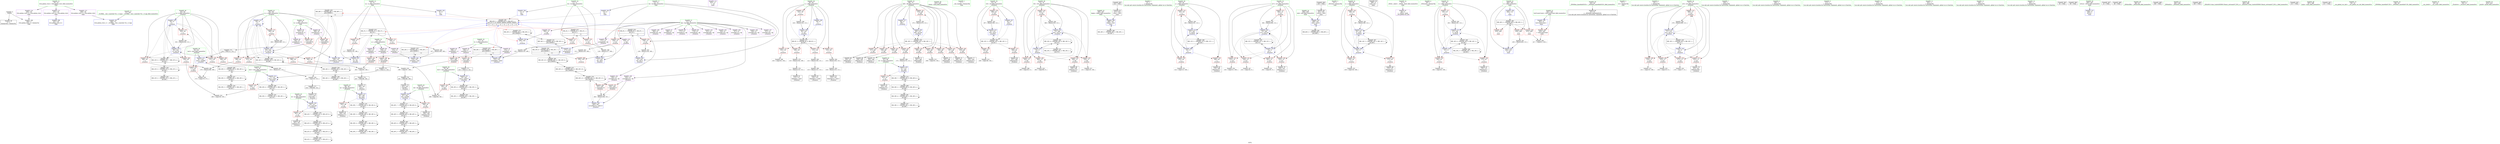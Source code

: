 digraph "SVFG" {
	label="SVFG";

	Node0x55a939cb2fa0 [shape=record,color=grey,label="{NodeID: 0\nNullPtr}"];
	Node0x55a939cb2fa0 -> Node0x55a939cebfc0[style=solid];
	Node0x55a939cb2fa0 -> Node0x55a939cee4d0[style=solid];
	Node0x55a939cfb8b0 [shape=record,color=black,label="{NodeID: 277\n316 = PHI(288, 314, )\n}"];
	Node0x55a939cfb8b0 -> Node0x55a939cecec0[style=solid];
	Node0x55a939cee0d0 [shape=record,color=blue,label="{NodeID: 194\n11\<--9\nrb\<--\nGlob }"];
	Node0x55a939cee0d0 -> Node0x55a939d0dd10[style=dashed];
	Node0x55a939ceb2c0 [shape=record,color=purple,label="{NodeID: 111\n420\<--27\n\<--.str\nmain\n}"];
	Node0x55a939cb9b30 [shape=record,color=green,label="{NodeID: 28\n59\<--60\ni\<--i_field_insensitive\n_Z5solvev\n}"];
	Node0x55a939cb9b30 -> Node0x55a939cf0400[style=solid];
	Node0x55a939cb9b30 -> Node0x55a939cf04d0[style=solid];
	Node0x55a939cb9b30 -> Node0x55a939cf05a0[style=solid];
	Node0x55a939cb9b30 -> Node0x55a939cf0670[style=solid];
	Node0x55a939cb9b30 -> Node0x55a939cf0740[style=solid];
	Node0x55a939cb9b30 -> Node0x55a939cee5d0[style=solid];
	Node0x55a939cb9b30 -> Node0x55a939ceeb80[style=solid];
	Node0x55a939cfe6d0 [shape=record,color=grey,label="{NodeID: 305\n313 = Binary(311, 312, )\n}"];
	Node0x55a939cfe6d0 -> Node0x55a939d00650[style=solid];
	Node0x55a939cef880 [shape=record,color=blue,label="{NodeID: 222\n79\<--243\nmx2\<--cond73\n_Z5solvev\n}"];
	Node0x55a939cef880 -> Node0x55a939cf26f0[style=dashed];
	Node0x55a939cef880 -> Node0x55a939cef880[style=dashed];
	Node0x55a939cef880 -> Node0x55a939cf50c0[style=dashed];
	Node0x55a939cf12a0 [shape=record,color=red,label="{NodeID: 139\n227\<--69\n\<--i49\n_Z5solvev\n}"];
	Node0x55a939cf12a0 -> Node0x55a939cec840[style=solid];
	Node0x55a939cebdc0 [shape=record,color=green,label="{NodeID: 56\n425\<--426\nclock\<--clock_field_insensitive\n}"];
	Node0x55a939d2a7f0 [shape=record,color=black,label="{NodeID: 416\nMR_6V_2 = PHI(MR_6V_3, MR_6V_1, )\npts\{14 \}\n|{|<s3>11}}"];
	Node0x55a939d2a7f0 -> Node0x55a939cf0260[style=dashed];
	Node0x55a939d2a7f0 -> Node0x55a939cf0330[style=dashed];
	Node0x55a939d2a7f0 -> Node0x55a939ceeab0[style=dashed];
	Node0x55a939d2a7f0:s3 -> Node0x55a939d0dd10[style=dashed,color=blue];
	Node0x55a939d0e020 [shape=record,color=black,label="{NodeID: 333\nMR_28V_2 = PHI(MR_28V_3, MR_28V_1, )\npts\{80 \}\n}"];
	Node0x55a939d0e020 -> Node0x55a939d0e020[style=dashed];
	Node0x55a939d0e020 -> Node0x55a939cf50c0[style=dashed];
	Node0x55a939cf2960 [shape=record,color=red,label="{NodeID: 167\n268\<--83\n\<--x\n_Z5solvev\n}"];
	Node0x55a939cf2960 -> Node0x55a939cfca50[style=solid];
	Node0x55a939ced540 [shape=record,color=black,label="{NodeID: 84\n342\<--341\nidxprom121\<--\n_Z5solvev\n}"];
	Node0x55a939cde5c0 [shape=record,color=green,label="{NodeID: 1\n7\<--1\n__dso_handle\<--dummyObj\nGlob }"];
	Node0x55a939cfbe50 [shape=record,color=grey,label="{NodeID: 278\n111 = Binary(110, 112, )\n}"];
	Node0x55a939cfbe50 -> Node0x55a939cec290[style=solid];
	Node0x55a939cee1d0 [shape=record,color=blue,label="{NodeID: 195\n13\<--9\nrk\<--\nGlob }"];
	Node0x55a939cee1d0 -> Node0x55a939d0dd10[style=dashed];
	Node0x55a939ceb390 [shape=record,color=purple,label="{NodeID: 112\n447\<--29\nllvm.global_ctors_0\<--llvm.global_ctors\nGlob }"];
	Node0x55a939ceb390 -> Node0x55a939cee2d0[style=solid];
	Node0x55a939ce98e0 [shape=record,color=green,label="{NodeID: 29\n61\<--62\ni16\<--i16_field_insensitive\n_Z5solvev\n}"];
	Node0x55a939ce98e0 -> Node0x55a939cf0810[style=solid];
	Node0x55a939ce98e0 -> Node0x55a939cf08e0[style=solid];
	Node0x55a939ce98e0 -> Node0x55a939cf09b0[style=solid];
	Node0x55a939ce98e0 -> Node0x55a939ceec50[style=solid];
	Node0x55a939ce98e0 -> Node0x55a939cef2d0[style=solid];
	Node0x55a939cfe850 [shape=record,color=grey,label="{NodeID: 306\n246 = cmp(245, 9, )\n}"];
	Node0x55a939cef950 [shape=record,color=blue,label="{NodeID: 223\n81\<--254\nmx3\<--cond80\n_Z5solvev\n}"];
	Node0x55a939cef950 -> Node0x55a939cf27c0[style=dashed];
	Node0x55a939cef950 -> Node0x55a939d275f0[style=dashed];
	Node0x55a939cf1370 [shape=record,color=red,label="{NodeID: 140\n238\<--69\n\<--i49\n_Z5solvev\n}"];
	Node0x55a939cf1370 -> Node0x55a939cec910[style=solid];
	Node0x55a939cebec0 [shape=record,color=green,label="{NodeID: 57\n31\<--443\n_GLOBAL__sub_I_malcolm734_1_0.cpp\<--_GLOBAL__sub_I_malcolm734_1_0.cpp_field_insensitive\n}"];
	Node0x55a939cebec0 -> Node0x55a939cee3d0[style=solid];
	Node0x55a939d2acf0 [shape=record,color=black,label="{NodeID: 417\nMR_8V_3 = PHI(MR_8V_4, MR_8V_2, )\npts\{60 \}\n}"];
	Node0x55a939d2acf0 -> Node0x55a939cf0400[style=dashed];
	Node0x55a939d2acf0 -> Node0x55a939cf04d0[style=dashed];
	Node0x55a939d2acf0 -> Node0x55a939cf05a0[style=dashed];
	Node0x55a939d2acf0 -> Node0x55a939cf0670[style=dashed];
	Node0x55a939d2acf0 -> Node0x55a939cf0740[style=dashed];
	Node0x55a939d2acf0 -> Node0x55a939ceeb80[style=dashed];
	Node0x55a939d0e520 [shape=record,color=black,label="{NodeID: 334\nMR_30V_2 = PHI(MR_30V_3, MR_30V_1, )\npts\{82 \}\n}"];
	Node0x55a939d0e520 -> Node0x55a939d15820[style=dashed];
	Node0x55a939cf2a30 [shape=record,color=red,label="{NodeID: 168\n284\<--83\n\<--x\n_Z5solvev\n}"];
	Node0x55a939cf2a30 -> Node0x55a939cff8d0[style=solid];
	Node0x55a939ced610 [shape=record,color=black,label="{NodeID: 85\n427\<--424\nconv\<--call2\nmain\n}"];
	Node0x55a939ced610 -> Node0x55a939cf85f0[style=solid];
	Node0x55a939ce19e0 [shape=record,color=green,label="{NodeID: 2\n9\<--1\n\<--dummyObj\nCan only get source location for instruction, argument, global var or function.}"];
	Node0x55a939cfbfd0 [shape=record,color=grey,label="{NodeID: 279\n110 = Binary(104, 109, )\n}"];
	Node0x55a939cfbfd0 -> Node0x55a939cfbe50[style=solid];
	Node0x55a939cee2d0 [shape=record,color=blue,label="{NodeID: 196\n447\<--30\nllvm.global_ctors_0\<--\nGlob }"];
	Node0x55a939ceb490 [shape=record,color=purple,label="{NodeID: 113\n448\<--29\nllvm.global_ctors_1\<--llvm.global_ctors\nGlob }"];
	Node0x55a939ceb490 -> Node0x55a939cee3d0[style=solid];
	Node0x55a939ce9970 [shape=record,color=green,label="{NodeID: 30\n63\<--64\nj\<--j_field_insensitive\n_Z5solvev\n}"];
	Node0x55a939ce9970 -> Node0x55a939cf0a80[style=solid];
	Node0x55a939ce9970 -> Node0x55a939cf0b50[style=solid];
	Node0x55a939ce9970 -> Node0x55a939cf0c20[style=solid];
	Node0x55a939ce9970 -> Node0x55a939ceed20[style=solid];
	Node0x55a939ce9970 -> Node0x55a939cef200[style=solid];
	Node0x55a939cfe9d0 [shape=record,color=grey,label="{NodeID: 307\n235 = cmp(234, 9, )\n}"];
	Node0x55a939cefa20 [shape=record,color=blue,label="{NodeID: 224\n83\<--9\nx\<--\n_Z5solvev\n}"];
	Node0x55a939cefa20 -> Node0x55a939cf2890[style=dashed];
	Node0x55a939cefa20 -> Node0x55a939cf2960[style=dashed];
	Node0x55a939cefa20 -> Node0x55a939cf2a30[style=dashed];
	Node0x55a939cefa20 -> Node0x55a939cf2b00[style=dashed];
	Node0x55a939cefa20 -> Node0x55a939cf2bd0[style=dashed];
	Node0x55a939cefa20 -> Node0x55a939cf7f70[style=dashed];
	Node0x55a939cefa20 -> Node0x55a939d27af0[style=dashed];
	Node0x55a939cf1440 [shape=record,color=red,label="{NodeID: 141\n249\<--69\n\<--i49\n_Z5solvev\n}"];
	Node0x55a939cf1440 -> Node0x55a939cec9e0[style=solid];
	Node0x55a939cebfc0 [shape=record,color=black,label="{NodeID: 58\n2\<--3\ndummyVal\<--dummyVal\n}"];
	Node0x55a939d2b1f0 [shape=record,color=black,label="{NodeID: 418\nMR_44V_2 = PHI(MR_44V_3, MR_44V_1, )\npts\{160000 \}\n|{|<s3>11}}"];
	Node0x55a939d2b1f0 -> Node0x55a939cf33f0[style=dashed];
	Node0x55a939d2b1f0 -> Node0x55a939cf3660[style=dashed];
	Node0x55a939d2b1f0 -> Node0x55a939cee6a0[style=dashed];
	Node0x55a939d2b1f0:s3 -> Node0x55a939d0dd10[style=dashed,color=blue];
	Node0x55a939d0ea20 [shape=record,color=black,label="{NodeID: 335\nMR_32V_2 = PHI(MR_32V_3, MR_32V_1, )\npts\{84 \}\n}"];
	Node0x55a939d0ea20 -> Node0x55a939d15d20[style=dashed];
	Node0x55a939cf2b00 [shape=record,color=red,label="{NodeID: 169\n311\<--83\n\<--x\n_Z5solvev\n}"];
	Node0x55a939cf2b00 -> Node0x55a939cfe6d0[style=solid];
	Node0x55a939ced6e0 [shape=record,color=black,label="{NodeID: 86\n431\<--430\nconv4\<--call3\nmain\n}"];
	Node0x55a939ced6e0 -> Node0x55a939cf86c0[style=solid];
	Node0x55a939ce47c0 [shape=record,color=green,label="{NodeID: 3\n25\<--1\n_ZSt3cin\<--dummyObj\nGlob }"];
	Node0x55a939cfc150 [shape=record,color=grey,label="{NodeID: 280\n107 = Binary(106, 108, )\n}"];
	Node0x55a939cfc150 -> Node0x55a939cee6a0[style=solid];
	Node0x55a939cee3d0 [shape=record,color=blue,label="{NodeID: 197\n448\<--31\nllvm.global_ctors_1\<--_GLOBAL__sub_I_malcolm734_1_0.cpp\nGlob }"];
	Node0x55a939ceb590 [shape=record,color=purple,label="{NodeID: 114\n449\<--29\nllvm.global_ctors_2\<--llvm.global_ctors\nGlob }"];
	Node0x55a939ceb590 -> Node0x55a939cee4d0[style=solid];
	Node0x55a939ce9a00 [shape=record,color=green,label="{NodeID: 31\n65\<--66\nz\<--z_field_insensitive\n_Z5solvev\n}"];
	Node0x55a939ce9a00 -> Node0x55a939cf0cf0[style=solid];
	Node0x55a939ce9a00 -> Node0x55a939cf0dc0[style=solid];
	Node0x55a939ce9a00 -> Node0x55a939cf0e90[style=solid];
	Node0x55a939ce9a00 -> Node0x55a939ceedf0[style=solid];
	Node0x55a939ce9a00 -> Node0x55a939cef130[style=solid];
	Node0x55a939cf5ca0 [shape=record,color=black,label="{NodeID: 391\nMR_36V_4 = PHI(MR_36V_5, MR_36V_3, )\npts\{88 \}\n}"];
	Node0x55a939cf5ca0 -> Node0x55a939d0f420[style=dashed];
	Node0x55a939cf5ca0 -> Node0x55a939cf5ca0[style=dashed];
	Node0x55a939cf5ca0 -> Node0x55a939d284f0[style=dashed];
	Node0x55a939cfeb50 [shape=record,color=grey,label="{NodeID: 308\n103 = cmp(102, 104, )\n}"];
	Node0x55a939cefaf0 [shape=record,color=blue,label="{NodeID: 225\n85\<--9\ny\<--\n_Z5solvev\n}"];
	Node0x55a939cefaf0 -> Node0x55a939cf2ca0[style=dashed];
	Node0x55a939cefaf0 -> Node0x55a939cf2d70[style=dashed];
	Node0x55a939cefaf0 -> Node0x55a939cf2e40[style=dashed];
	Node0x55a939cefaf0 -> Node0x55a939cf2f10[style=dashed];
	Node0x55a939cefaf0 -> Node0x55a939cf2fe0[style=dashed];
	Node0x55a939cefaf0 -> Node0x55a939cefaf0[style=dashed];
	Node0x55a939cefaf0 -> Node0x55a939cf7ea0[style=dashed];
	Node0x55a939cefaf0 -> Node0x55a939d27ff0[style=dashed];
	Node0x55a939cf1510 [shape=record,color=red,label="{NodeID: 142\n274\<--69\n\<--i49\n_Z5solvev\n}"];
	Node0x55a939cf1510 -> Node0x55a939cfcd50[style=solid];
	Node0x55a939cec0c0 [shape=record,color=black,label="{NodeID: 59\n399\<--9\nmain_ret\<--\nmain\n}"];
	Node0x55a939d2b6f0 [shape=record,color=black,label="{NodeID: 419\nMR_46V_2 = PHI(MR_46V_3, MR_46V_1, )\npts\{180000 \}\n|{|<s3>11}}"];
	Node0x55a939d2b6f0 -> Node0x55a939cf34c0[style=dashed];
	Node0x55a939d2b6f0 -> Node0x55a939cf3730[style=dashed];
	Node0x55a939d2b6f0 -> Node0x55a939cee840[style=dashed];
	Node0x55a939d2b6f0:s3 -> Node0x55a939d0dd10[style=dashed,color=blue];
	Node0x55a939d0ef20 [shape=record,color=black,label="{NodeID: 336\nMR_34V_2 = PHI(MR_34V_3, MR_34V_1, )\npts\{86 \}\n}"];
	Node0x55a939d0ef20 -> Node0x55a939d16220[style=dashed];
	Node0x55a939cf2bd0 [shape=record,color=red,label="{NodeID: 170\n354\<--83\n\<--x\n_Z5solvev\n}"];
	Node0x55a939cf2bd0 -> Node0x55a939cfd7d0[style=solid];
	Node0x55a939ced7b0 [shape=record,color=purple,label="{NodeID: 87\n40\<--4\n\<--_ZStL8__ioinit\n__cxx_global_var_init\n}"];
	Node0x55a939cb71d0 [shape=record,color=green,label="{NodeID: 4\n26\<--1\n_ZSt4cout\<--dummyObj\nGlob }"];
	Node0x55a939cfc2d0 [shape=record,color=grey,label="{NodeID: 281\n345 = Binary(344, 331, )\n}"];
	Node0x55a939cfc2d0 -> Node0x55a939cf7dd0[style=solid];
	Node0x55a939cee4d0 [shape=record,color=blue, style = dotted,label="{NodeID: 198\n449\<--3\nllvm.global_ctors_2\<--dummyVal\nGlob }"];
	Node0x55a939ceff20 [shape=record,color=red,label="{NodeID: 115\n106\<--8\n\<--ra\n_Z5solvev\n}"];
	Node0x55a939ceff20 -> Node0x55a939cfc150[style=solid];
	Node0x55a939ce9a90 [shape=record,color=green,label="{NodeID: 32\n67\<--68\nl\<--l_field_insensitive\n_Z5solvev\n}"];
	Node0x55a939ce9a90 -> Node0x55a939cf0f60[style=solid];
	Node0x55a939ce9a90 -> Node0x55a939cf1030[style=solid];
	Node0x55a939ce9a90 -> Node0x55a939cf1100[style=solid];
	Node0x55a939ce9a90 -> Node0x55a939ceeec0[style=solid];
	Node0x55a939ce9a90 -> Node0x55a939cef060[style=solid];
	Node0x55a939d23050 [shape=record,color=black,label="{NodeID: 392\nMR_38V_4 = PHI(MR_38V_5, MR_38V_3, )\npts\{90 \}\n}"];
	Node0x55a939d23050 -> Node0x55a939d0f920[style=dashed];
	Node0x55a939d23050 -> Node0x55a939d23050[style=dashed];
	Node0x55a939d23050 -> Node0x55a939d289f0[style=dashed];
	Node0x55a939cfecd0 [shape=record,color=grey,label="{NodeID: 309\n417 = cmp(415, 416, )\n}"];
	Node0x55a939cefbc0 [shape=record,color=blue,label="{NodeID: 226\n87\<--275\nni\<--add\n_Z5solvev\n}"];
	Node0x55a939cefbc0 -> Node0x55a939cf30b0[style=dashed];
	Node0x55a939cefbc0 -> Node0x55a939d1b220[style=dashed];
	Node0x55a939cf15e0 [shape=record,color=red,label="{NodeID: 143\n280\<--69\n\<--i49\n_Z5solvev\n}"];
	Node0x55a939cf15e0 -> Node0x55a939cecab0[style=solid];
	Node0x55a939cec190 [shape=record,color=black,label="{NodeID: 60\n42\<--43\n\<--_ZNSt8ios_base4InitD1Ev\nCan only get source location for instruction, argument, global var or function.}"];
	Node0x55a939d2bbf0 [shape=record,color=black,label="{NodeID: 420\nMR_48V_2 = PHI(MR_48V_3, MR_48V_1, )\npts\{200000 \}\n|{|<s3>11}}"];
	Node0x55a939d2bbf0 -> Node0x55a939cf3590[style=dashed];
	Node0x55a939d2bbf0 -> Node0x55a939cf3800[style=dashed];
	Node0x55a939d2bbf0 -> Node0x55a939cee9e0[style=dashed];
	Node0x55a939d2bbf0:s3 -> Node0x55a939d0dd10[style=dashed,color=blue];
	Node0x55a939d0f420 [shape=record,color=black,label="{NodeID: 337\nMR_36V_2 = PHI(MR_36V_3, MR_36V_1, )\npts\{88 \}\n}"];
	Node0x55a939d0f420 -> Node0x55a939d0f420[style=dashed];
	Node0x55a939d0f420 -> Node0x55a939cf5ca0[style=dashed];
	Node0x55a939cf2ca0 [shape=record,color=red,label="{NodeID: 171\n264\<--85\n\<--y\n_Z5solvev\n}"];
	Node0x55a939cf2ca0 -> Node0x55a939cfefd0[style=solid];
	Node0x55a939ced880 [shape=record,color=purple,label="{NodeID: 88\n114\<--15\narrayidx\<--a\n_Z5solvev\n}"];
	Node0x55a939ced880 -> Node0x55a939cee6a0[style=solid];
	Node0x55a939cb7750 [shape=record,color=green,label="{NodeID: 5\n27\<--1\n.str\<--dummyObj\nGlob }"];
	Node0x55a939d18020 [shape=record,color=black,label="{NodeID: 365\nMR_10V_3 = PHI(MR_10V_4, MR_10V_2, )\npts\{62 \}\n}"];
	Node0x55a939d18020 -> Node0x55a939cf0810[style=dashed];
	Node0x55a939d18020 -> Node0x55a939cf08e0[style=dashed];
	Node0x55a939d18020 -> Node0x55a939cf09b0[style=dashed];
	Node0x55a939d18020 -> Node0x55a939cef2d0[style=dashed];
	Node0x55a939cfc450 [shape=record,color=grey,label="{NodeID: 282\n187 = Binary(186, 112, )\n}"];
	Node0x55a939cfc450 -> Node0x55a939cef130[style=solid];
	Node0x55a939cee5d0 [shape=record,color=blue,label="{NodeID: 199\n59\<--9\ni\<--\n_Z5solvev\n}"];
	Node0x55a939cee5d0 -> Node0x55a939d2acf0[style=dashed];
	Node0x55a939cefff0 [shape=record,color=red,label="{NodeID: 116\n116\<--8\n\<--ra\n_Z5solvev\n}"];
	Node0x55a939cefff0 -> Node0x55a939cfdad0[style=solid];
	Node0x55a939ce9b20 [shape=record,color=green,label="{NodeID: 33\n69\<--70\ni49\<--i49_field_insensitive\n_Z5solvev\n}"];
	Node0x55a939ce9b20 -> Node0x55a939cf11d0[style=solid];
	Node0x55a939ce9b20 -> Node0x55a939cf12a0[style=solid];
	Node0x55a939ce9b20 -> Node0x55a939cf1370[style=solid];
	Node0x55a939ce9b20 -> Node0x55a939cf1440[style=solid];
	Node0x55a939ce9b20 -> Node0x55a939cf1510[style=solid];
	Node0x55a939ce9b20 -> Node0x55a939cf15e0[style=solid];
	Node0x55a939ce9b20 -> Node0x55a939cf16b0[style=solid];
	Node0x55a939ce9b20 -> Node0x55a939cf1780[style=solid];
	Node0x55a939ce9b20 -> Node0x55a939cf1850[style=solid];
	Node0x55a939ce9b20 -> Node0x55a939cf1920[style=solid];
	Node0x55a939ce9b20 -> Node0x55a939cef470[style=solid];
	Node0x55a939ce9b20 -> Node0x55a939cf82b0[style=solid];
	Node0x55a939d23520 [shape=record,color=black,label="{NodeID: 393\nMR_40V_4 = PHI(MR_40V_5, MR_40V_3, )\npts\{92 \}\n}"];
	Node0x55a939d23520 -> Node0x55a939d0fe20[style=dashed];
	Node0x55a939d23520 -> Node0x55a939d23520[style=dashed];
	Node0x55a939d23520 -> Node0x55a939d28ef0[style=dashed];
	Node0x55a939cfee50 [shape=record,color=grey,label="{NodeID: 310\n260 = cmp(258, 259, )\n}"];
	Node0x55a939cefc90 [shape=record,color=blue,label="{NodeID: 227\n89\<--289\nnj\<--conv\n_Z5solvev\n}"];
	Node0x55a939cefc90 -> Node0x55a939cf3180[style=dashed];
	Node0x55a939cefc90 -> Node0x55a939d1b720[style=dashed];
	Node0x55a939cf16b0 [shape=record,color=red,label="{NodeID: 144\n294\<--69\n\<--i49\n_Z5solvev\n}"];
	Node0x55a939cf16b0 -> Node0x55a939cecc50[style=solid];
	Node0x55a939cec290 [shape=record,color=black,label="{NodeID: 61\n113\<--111\nidxprom\<--sub3\n_Z5solvev\n}"];
	Node0x55a939d0f920 [shape=record,color=black,label="{NodeID: 338\nMR_38V_2 = PHI(MR_38V_3, MR_38V_1, )\npts\{90 \}\n}"];
	Node0x55a939d0f920 -> Node0x55a939d0f920[style=dashed];
	Node0x55a939d0f920 -> Node0x55a939d23050[style=dashed];
	Node0x55a939cf2d70 [shape=record,color=red,label="{NodeID: 172\n269\<--85\n\<--y\n_Z5solvev\n}"];
	Node0x55a939cf2d70 -> Node0x55a939cfca50[style=solid];
	Node0x55a939ced950 [shape=record,color=purple,label="{NodeID: 89\n229\<--15\narrayidx66\<--a\n_Z5solvev\n}"];
	Node0x55a939ced950 -> Node0x55a939cf33f0[style=solid];
	Node0x55a939cb77e0 [shape=record,color=green,label="{NodeID: 6\n30\<--1\n\<--dummyObj\nCan only get source location for instruction, argument, global var or function.}"];
	Node0x55a939d18520 [shape=record,color=black,label="{NodeID: 366\nMR_12V_2 = PHI(MR_12V_4, MR_12V_1, )\npts\{64 \}\n}"];
	Node0x55a939d18520 -> Node0x55a939ceed20[style=dashed];
	Node0x55a939cfc5d0 [shape=record,color=grey,label="{NodeID: 283\n375 = Binary(374, 112, )\n}"];
	Node0x55a939cfc5d0 -> Node0x55a939cf82b0[style=solid];
	Node0x55a939cee6a0 [shape=record,color=blue,label="{NodeID: 200\n114\<--107\narrayidx\<--rem\n_Z5solvev\n}"];
	Node0x55a939cee6a0 -> Node0x55a939d2b1f0[style=dashed];
	Node0x55a939cf00c0 [shape=record,color=red,label="{NodeID: 117\n119\<--11\n\<--rb\n_Z5solvev\n}"];
	Node0x55a939cf00c0 -> Node0x55a939cfd950[style=solid];
	Node0x55a939ce9bb0 [shape=record,color=green,label="{NodeID: 34\n71\<--72\nj53\<--j53_field_insensitive\n_Z5solvev\n}"];
	Node0x55a939ce9bb0 -> Node0x55a939cf19f0[style=solid];
	Node0x55a939ce9bb0 -> Node0x55a939cf1ac0[style=solid];
	Node0x55a939ce9bb0 -> Node0x55a939cf1b90[style=solid];
	Node0x55a939ce9bb0 -> Node0x55a939cf1c60[style=solid];
	Node0x55a939ce9bb0 -> Node0x55a939cf1d30[style=solid];
	Node0x55a939ce9bb0 -> Node0x55a939cef540[style=solid];
	Node0x55a939ce9bb0 -> Node0x55a939cf81e0[style=solid];
	Node0x55a939d239f0 [shape=record,color=black,label="{NodeID: 394\nMR_42V_4 = PHI(MR_42V_5, MR_42V_3, )\npts\{94 \}\n}"];
	Node0x55a939d239f0 -> Node0x55a939d10320[style=dashed];
	Node0x55a939d239f0 -> Node0x55a939d239f0[style=dashed];
	Node0x55a939d239f0 -> Node0x55a939d293f0[style=dashed];
	Node0x55a939cfefd0 [shape=record,color=grey,label="{NodeID: 311\n266 = cmp(264, 265, )\n}"];
	Node0x55a939cefd60 [shape=record,color=blue,label="{NodeID: 228\n91\<--302\nnk\<--conv98\n_Z5solvev\n}"];
	Node0x55a939cefd60 -> Node0x55a939cf3250[style=dashed];
	Node0x55a939cefd60 -> Node0x55a939d1bc20[style=dashed];
	Node0x55a939cf1780 [shape=record,color=red,label="{NodeID: 145\n307\<--69\n\<--i49\n_Z5solvev\n}"];
	Node0x55a939cf1780 -> Node0x55a939cecdf0[style=solid];
	Node0x55a939cec360 [shape=record,color=black,label="{NodeID: 62\n124\<--123\nidxprom7\<--sub6\n_Z5solvev\n}"];
	Node0x55a939d0fe20 [shape=record,color=black,label="{NodeID: 339\nMR_40V_2 = PHI(MR_40V_3, MR_40V_1, )\npts\{92 \}\n}"];
	Node0x55a939d0fe20 -> Node0x55a939d0fe20[style=dashed];
	Node0x55a939d0fe20 -> Node0x55a939d23520[style=dashed];
	Node0x55a939cf2e40 [shape=record,color=red,label="{NodeID: 173\n298\<--85\n\<--y\n_Z5solvev\n}"];
	Node0x55a939cf2e40 -> Node0x55a939cffbd0[style=solid];
	Node0x55a939ceda20 [shape=record,color=purple,label="{NodeID: 90\n282\<--15\narrayidx90\<--a\n_Z5solvev\n}"];
	Node0x55a939ceda20 -> Node0x55a939cf3660[style=solid];
	Node0x55a939cb8270 [shape=record,color=green,label="{NodeID: 7\n104\<--1\n\<--dummyObj\nCan only get source location for instruction, argument, global var or function.}"];
	Node0x55a939d18a20 [shape=record,color=black,label="{NodeID: 367\nMR_14V_2 = PHI(MR_14V_3, MR_14V_1, )\npts\{66 \}\n}"];
	Node0x55a939d18a20 -> Node0x55a939ceedf0[style=dashed];
	Node0x55a939d18a20 -> Node0x55a939d18a20[style=dashed];
	Node0x55a939cfc750 [shape=record,color=grey,label="{NodeID: 284\n370 = Binary(369, 112, )\n}"];
	Node0x55a939cfc750 -> Node0x55a939cf81e0[style=solid];
	Node0x55a939cee770 [shape=record,color=blue,label="{NodeID: 201\n8\<--117\nra\<--div\n_Z5solvev\n}"];
	Node0x55a939cee770 -> Node0x55a939d29df0[style=dashed];
	Node0x55a939cf0190 [shape=record,color=red,label="{NodeID: 118\n127\<--11\n\<--rb\n_Z5solvev\n}"];
	Node0x55a939cf0190 -> Node0x55a939cfdc50[style=solid];
	Node0x55a939ce9c40 [shape=record,color=green,label="{NodeID: 35\n73\<--74\nz57\<--z57_field_insensitive\n_Z5solvev\n}"];
	Node0x55a939ce9c40 -> Node0x55a939cf1e00[style=solid];
	Node0x55a939ce9c40 -> Node0x55a939cf1ed0[style=solid];
	Node0x55a939ce9c40 -> Node0x55a939cf1fa0[style=solid];
	Node0x55a939ce9c40 -> Node0x55a939cf2070[style=solid];
	Node0x55a939ce9c40 -> Node0x55a939cf2140[style=solid];
	Node0x55a939ce9c40 -> Node0x55a939cef610[style=solid];
	Node0x55a939ce9c40 -> Node0x55a939cf8110[style=solid];
	Node0x55a939d23ef0 [shape=record,color=black,label="{NodeID: 395\nMR_50V_10 = PHI(MR_50V_11, MR_50V_9, )\npts\{240000 \}\n}"];
	Node0x55a939d23ef0 -> Node0x55a939d10820[style=dashed];
	Node0x55a939d23ef0 -> Node0x55a939d23ef0[style=dashed];
	Node0x55a939d23ef0 -> Node0x55a939d298f0[style=dashed];
	Node0x55a939cff150 [shape=record,color=grey,label="{NodeID: 312\n164 = cmp(163, 108, )\n}"];
	Node0x55a939cefe30 [shape=record,color=blue,label="{NodeID: 229\n93\<--317\nnl\<--conv106\n_Z5solvev\n}"];
	Node0x55a939cefe30 -> Node0x55a939cf3320[style=dashed];
	Node0x55a939cefe30 -> Node0x55a939d1c120[style=dashed];
	Node0x55a939cf1850 [shape=record,color=red,label="{NodeID: 146\n319\<--69\n\<--i49\n_Z5solvev\n}"];
	Node0x55a939cf1850 -> Node0x55a939cecf90[style=solid];
	Node0x55a939cec430 [shape=record,color=black,label="{NodeID: 63\n135\<--134\nidxprom13\<--sub12\n_Z5solvev\n}"];
	Node0x55a939d10320 [shape=record,color=black,label="{NodeID: 340\nMR_42V_2 = PHI(MR_42V_3, MR_42V_1, )\npts\{94 \}\n}"];
	Node0x55a939d10320 -> Node0x55a939d10320[style=dashed];
	Node0x55a939d10320 -> Node0x55a939d239f0[style=dashed];
	Node0x55a939cf2f10 [shape=record,color=red,label="{NodeID: 174\n312\<--85\n\<--y\n_Z5solvev\n}"];
	Node0x55a939cf2f10 -> Node0x55a939cfe6d0[style=solid];
	Node0x55a939cedaf0 [shape=record,color=purple,label="{NodeID: 91\n125\<--17\narrayidx8\<--b\n_Z5solvev\n}"];
	Node0x55a939cedaf0 -> Node0x55a939cee840[style=solid];
	Node0x55a939cb8300 [shape=record,color=green,label="{NodeID: 8\n108\<--1\n\<--dummyObj\nCan only get source location for instruction, argument, global var or function.}"];
	Node0x55a939d18f20 [shape=record,color=black,label="{NodeID: 368\nMR_16V_2 = PHI(MR_16V_3, MR_16V_1, )\npts\{68 \}\n}"];
	Node0x55a939d18f20 -> Node0x55a939d12b20[style=dashed];
	Node0x55a939d18f20 -> Node0x55a939d18f20[style=dashed];
	Node0x55a939cfc8d0 [shape=record,color=grey,label="{NodeID: 285\n182 = Binary(181, 112, )\n}"];
	Node0x55a939cfc8d0 -> Node0x55a939cef060[style=solid];
	Node0x55a939cee840 [shape=record,color=blue,label="{NodeID: 202\n125\<--120\narrayidx8\<--rem4\n_Z5solvev\n}"];
	Node0x55a939cee840 -> Node0x55a939d2b6f0[style=dashed];
	Node0x55a939cf0260 [shape=record,color=red,label="{NodeID: 119\n130\<--13\n\<--rk\n_Z5solvev\n}"];
	Node0x55a939cf0260 -> Node0x55a939cfe250[style=solid];
	Node0x55a939ce9cd0 [shape=record,color=green,label="{NodeID: 36\n75\<--76\nl61\<--l61_field_insensitive\n_Z5solvev\n}"];
	Node0x55a939ce9cd0 -> Node0x55a939cf2210[style=solid];
	Node0x55a939ce9cd0 -> Node0x55a939cf22e0[style=solid];
	Node0x55a939ce9cd0 -> Node0x55a939cf23b0[style=solid];
	Node0x55a939ce9cd0 -> Node0x55a939cf2480[style=solid];
	Node0x55a939ce9cd0 -> Node0x55a939cf2550[style=solid];
	Node0x55a939ce9cd0 -> Node0x55a939cef6e0[style=solid];
	Node0x55a939ce9cd0 -> Node0x55a939cf8040[style=solid];
	Node0x55a939cff2d0 [shape=record,color=grey,label="{NodeID: 313\n206 = cmp(205, 104, )\n}"];
	Node0x55a939cf7dd0 [shape=record,color=blue,label="{NodeID: 230\n343\<--345\narrayidx122\<--add123\n_Z5solvev\n}"];
	Node0x55a939cf7dd0 -> Node0x55a939d1c620[style=dashed];
	Node0x55a939cf1920 [shape=record,color=red,label="{NodeID: 147\n374\<--69\n\<--i49\n_Z5solvev\n}"];
	Node0x55a939cf1920 -> Node0x55a939cfc5d0[style=solid];
	Node0x55a939cec500 [shape=record,color=black,label="{NodeID: 64\n167\<--166\nidxprom29\<--\n_Z5solvev\n}"];
	Node0x55a939d10820 [shape=record,color=black,label="{NodeID: 341\nMR_50V_8 = PHI(MR_50V_9, MR_50V_7, )\npts\{240000 \}\n|{|<s3>11}}"];
	Node0x55a939d10820 -> Node0x55a939cf3a70[style=dashed];
	Node0x55a939d10820 -> Node0x55a939d10820[style=dashed];
	Node0x55a939d10820 -> Node0x55a939d23ef0[style=dashed];
	Node0x55a939d10820:s3 -> Node0x55a939d0dd10[style=dashed,color=blue];
	Node0x55a939cf2fe0 [shape=record,color=red,label="{NodeID: 175\n349\<--85\n\<--y\n_Z5solvev\n}"];
	Node0x55a939cf2fe0 -> Node0x55a939cfd4d0[style=solid];
	Node0x55a939cedbc0 [shape=record,color=purple,label="{NodeID: 92\n240\<--17\narrayidx71\<--b\n_Z5solvev\n}"];
	Node0x55a939cedbc0 -> Node0x55a939cf34c0[style=solid];
	Node0x55a939cb8390 [shape=record,color=green,label="{NodeID: 9\n112\<--1\n\<--dummyObj\nCan only get source location for instruction, argument, global var or function.}"];
	Node0x55a939cfca50 [shape=record,color=grey,label="{NodeID: 286\n270 = Binary(268, 269, )\n}"];
	Node0x55a939cfca50 -> Node0x55a939cffa50[style=solid];
	Node0x55a939cee910 [shape=record,color=blue,label="{NodeID: 203\n11\<--128\nrb\<--div9\n_Z5solvev\n}"];
	Node0x55a939cee910 -> Node0x55a939d2a2f0[style=dashed];
	Node0x55a939cf0330 [shape=record,color=red,label="{NodeID: 120\n138\<--13\n\<--rk\n_Z5solvev\n}"];
	Node0x55a939cf0330 -> Node0x55a939cfe0d0[style=solid];
	Node0x55a939ce9da0 [shape=record,color=green,label="{NodeID: 37\n77\<--78\nmx1\<--mx1_field_insensitive\n_Z5solvev\n}"];
	Node0x55a939ce9da0 -> Node0x55a939cf2620[style=solid];
	Node0x55a939ce9da0 -> Node0x55a939cef7b0[style=solid];
	Node0x55a939cff450 [shape=record,color=grey,label="{NodeID: 314\n292 = cmp(291, 9, )\n}"];
	Node0x55a939cf7ea0 [shape=record,color=blue,label="{NodeID: 231\n85\<--350\ny\<--inc125\n_Z5solvev\n}"];
	Node0x55a939cf7ea0 -> Node0x55a939cf2ca0[style=dashed];
	Node0x55a939cf7ea0 -> Node0x55a939cf2d70[style=dashed];
	Node0x55a939cf7ea0 -> Node0x55a939cf2e40[style=dashed];
	Node0x55a939cf7ea0 -> Node0x55a939cf2f10[style=dashed];
	Node0x55a939cf7ea0 -> Node0x55a939cf2fe0[style=dashed];
	Node0x55a939cf7ea0 -> Node0x55a939cefaf0[style=dashed];
	Node0x55a939cf7ea0 -> Node0x55a939cf7ea0[style=dashed];
	Node0x55a939cf7ea0 -> Node0x55a939d27ff0[style=dashed];
	Node0x55a939cf19f0 [shape=record,color=red,label="{NodeID: 148\n210\<--71\n\<--j53\n_Z5solvev\n}"];
	Node0x55a939cf19f0 -> Node0x55a939d001d0[style=solid];
	Node0x55a939cec5d0 [shape=record,color=black,label="{NodeID: 65\n170\<--169\nidxprom31\<--\n_Z5solvev\n}"];
	Node0x55a939cf30b0 [shape=record,color=red,label="{NodeID: 176\n332\<--87\n\<--ni\n_Z5solvev\n}"];
	Node0x55a939cf30b0 -> Node0x55a939ced2d0[style=solid];
	Node0x55a939cedc90 [shape=record,color=purple,label="{NodeID: 93\n296\<--17\narrayidx95\<--b\n_Z5solvev\n}"];
	Node0x55a939cedc90 -> Node0x55a939cf3730[style=solid];
	Node0x55a939cb8460 [shape=record,color=green,label="{NodeID: 10\n179\<--1\n\<--dummyObj\nCan only get source location for instruction, argument, global var or function.}"];
	Node0x55a939cfcbd0 [shape=record,color=grey,label="{NodeID: 287\n365 = Binary(364, 112, )\n}"];
	Node0x55a939cfcbd0 -> Node0x55a939cf8110[style=solid];
	Node0x55a939cee9e0 [shape=record,color=blue,label="{NodeID: 204\n136\<--131\narrayidx14\<--rem10\n_Z5solvev\n}"];
	Node0x55a939cee9e0 -> Node0x55a939d2bbf0[style=dashed];
	Node0x55a939cf0400 [shape=record,color=red,label="{NodeID: 121\n102\<--59\n\<--i\n_Z5solvev\n}"];
	Node0x55a939cf0400 -> Node0x55a939cfeb50[style=solid];
	Node0x55a939ce9e70 [shape=record,color=green,label="{NodeID: 38\n79\<--80\nmx2\<--mx2_field_insensitive\n_Z5solvev\n}"];
	Node0x55a939ce9e70 -> Node0x55a939cf26f0[style=solid];
	Node0x55a939ce9e70 -> Node0x55a939cef880[style=solid];
	Node0x55a939cff5d0 [shape=record,color=grey,label="{NodeID: 315\n149 = cmp(148, 104, )\n}"];
	Node0x55a939cf7f70 [shape=record,color=blue,label="{NodeID: 232\n83\<--355\nx\<--inc128\n_Z5solvev\n}"];
	Node0x55a939cf7f70 -> Node0x55a939cf2890[style=dashed];
	Node0x55a939cf7f70 -> Node0x55a939cf2960[style=dashed];
	Node0x55a939cf7f70 -> Node0x55a939cf2a30[style=dashed];
	Node0x55a939cf7f70 -> Node0x55a939cf2b00[style=dashed];
	Node0x55a939cf7f70 -> Node0x55a939cf2bd0[style=dashed];
	Node0x55a939cf7f70 -> Node0x55a939cf7f70[style=dashed];
	Node0x55a939cf7f70 -> Node0x55a939d27af0[style=dashed];
	Node0x55a939cf1ac0 [shape=record,color=red,label="{NodeID: 149\n223\<--71\n\<--j53\n_Z5solvev\n}"];
	Node0x55a939cf1ac0 -> Node0x55a939d004d0[style=solid];
	Node0x55a939cec6a0 [shape=record,color=black,label="{NodeID: 66\n173\<--172\nidxprom33\<--\n_Z5solvev\n}"];
	Node0x55a939cf3180 [shape=record,color=red,label="{NodeID: 177\n335\<--89\n\<--nj\n_Z5solvev\n}"];
	Node0x55a939cf3180 -> Node0x55a939ced3a0[style=solid];
	Node0x55a939cedd60 [shape=record,color=purple,label="{NodeID: 94\n136\<--19\narrayidx14\<--k\n_Z5solvev\n}"];
	Node0x55a939cedd60 -> Node0x55a939cee9e0[style=solid];
	Node0x55a939cb7390 [shape=record,color=green,label="{NodeID: 11\n202\<--1\n\<--dummyObj\nCan only get source location for instruction, argument, global var or function.}"];
	Node0x55a939cfcd50 [shape=record,color=grey,label="{NodeID: 288\n275 = Binary(274, 112, )\n}"];
	Node0x55a939cfcd50 -> Node0x55a939cefbc0[style=solid];
	Node0x55a939ceeab0 [shape=record,color=blue,label="{NodeID: 205\n13\<--139\nrk\<--div15\n_Z5solvev\n}"];
	Node0x55a939ceeab0 -> Node0x55a939d2a7f0[style=dashed];
	Node0x55a939cf04d0 [shape=record,color=red,label="{NodeID: 122\n109\<--59\n\<--i\n_Z5solvev\n}"];
	Node0x55a939cf04d0 -> Node0x55a939cfbfd0[style=solid];
	Node0x55a939ce9f40 [shape=record,color=green,label="{NodeID: 39\n81\<--82\nmx3\<--mx3_field_insensitive\n_Z5solvev\n}"];
	Node0x55a939ce9f40 -> Node0x55a939cf27c0[style=solid];
	Node0x55a939ce9f40 -> Node0x55a939cef950[style=solid];
	Node0x55a939cff750 [shape=record,color=grey,label="{NodeID: 316\n278 = cmp(277, 9, )\n}"];
	Node0x55a939cf8040 [shape=record,color=blue,label="{NodeID: 233\n75\<--360\nl61\<--inc131\n_Z5solvev\n}"];
	Node0x55a939cf8040 -> Node0x55a939cf2210[style=dashed];
	Node0x55a939cf8040 -> Node0x55a939cf22e0[style=dashed];
	Node0x55a939cf8040 -> Node0x55a939cf23b0[style=dashed];
	Node0x55a939cf8040 -> Node0x55a939cf2480[style=dashed];
	Node0x55a939cf8040 -> Node0x55a939cf2550[style=dashed];
	Node0x55a939cf8040 -> Node0x55a939cf8040[style=dashed];
	Node0x55a939cf8040 -> Node0x55a939cf46c0[style=dashed];
	Node0x55a939cf1b90 [shape=record,color=red,label="{NodeID: 150\n277\<--71\n\<--j53\n_Z5solvev\n}"];
	Node0x55a939cf1b90 -> Node0x55a939cff750[style=solid];
	Node0x55a939cec770 [shape=record,color=black,label="{NodeID: 67\n176\<--175\nidxprom35\<--\n_Z5solvev\n}"];
	Node0x55a939cf3250 [shape=record,color=red,label="{NodeID: 178\n338\<--91\n\<--nk\n_Z5solvev\n}"];
	Node0x55a939cf3250 -> Node0x55a939ced470[style=solid];
	Node0x55a939cede30 [shape=record,color=purple,label="{NodeID: 95\n251\<--19\narrayidx78\<--k\n_Z5solvev\n}"];
	Node0x55a939cede30 -> Node0x55a939cf3590[style=solid];
	Node0x55a939cb7460 [shape=record,color=green,label="{NodeID: 12\n288\<--1\n\<--dummyObj\nCan only get source location for instruction, argument, global var or function.}"];
	Node0x55a939cfced0 [shape=record,color=grey,label="{NodeID: 289\n143 = Binary(142, 112, )\n}"];
	Node0x55a939cfced0 -> Node0x55a939ceeb80[style=solid];
	Node0x55a939ceeb80 [shape=record,color=blue,label="{NodeID: 206\n59\<--143\ni\<--inc\n_Z5solvev\n}"];
	Node0x55a939ceeb80 -> Node0x55a939d2acf0[style=dashed];
	Node0x55a939cf05a0 [shape=record,color=red,label="{NodeID: 123\n121\<--59\n\<--i\n_Z5solvev\n}"];
	Node0x55a939cf05a0 -> Node0x55a939cfdf50[style=solid];
	Node0x55a939cea010 [shape=record,color=green,label="{NodeID: 40\n83\<--84\nx\<--x_field_insensitive\n_Z5solvev\n}"];
	Node0x55a939cea010 -> Node0x55a939cf2890[style=solid];
	Node0x55a939cea010 -> Node0x55a939cf2960[style=solid];
	Node0x55a939cea010 -> Node0x55a939cf2a30[style=solid];
	Node0x55a939cea010 -> Node0x55a939cf2b00[style=solid];
	Node0x55a939cea010 -> Node0x55a939cf2bd0[style=solid];
	Node0x55a939cea010 -> Node0x55a939cefa20[style=solid];
	Node0x55a939cea010 -> Node0x55a939cf7f70[style=solid];
	Node0x55a939cff8d0 [shape=record,color=grey,label="{NodeID: 317\n285 = cmp(283, 284, )\n}"];
	Node0x55a939cff8d0 -> Node0x55a939cfa7d0[style=solid];
	Node0x55a939cf8110 [shape=record,color=blue,label="{NodeID: 234\n73\<--365\nz57\<--inc134\n_Z5solvev\n}"];
	Node0x55a939cf8110 -> Node0x55a939cf1e00[style=dashed];
	Node0x55a939cf8110 -> Node0x55a939cf1ed0[style=dashed];
	Node0x55a939cf8110 -> Node0x55a939cf1fa0[style=dashed];
	Node0x55a939cf8110 -> Node0x55a939cf2070[style=dashed];
	Node0x55a939cf8110 -> Node0x55a939cf2140[style=dashed];
	Node0x55a939cf8110 -> Node0x55a939cef610[style=dashed];
	Node0x55a939cf8110 -> Node0x55a939cf8110[style=dashed];
	Node0x55a939cf8110 -> Node0x55a939d0cd20[style=dashed];
	Node0x55a939cf1c60 [shape=record,color=red,label="{NodeID: 151\n322\<--71\n\<--j53\n_Z5solvev\n}"];
	Node0x55a939cf1c60 -> Node0x55a939ced060[style=solid];
	Node0x55a939cec840 [shape=record,color=black,label="{NodeID: 68\n228\<--227\nidxprom65\<--\n_Z5solvev\n}"];
	Node0x55a939cf3320 [shape=record,color=red,label="{NodeID: 179\n341\<--93\n\<--nl\n_Z5solvev\n}"];
	Node0x55a939cf3320 -> Node0x55a939ced540[style=solid];
	Node0x55a939cea690 [shape=record,color=purple,label="{NodeID: 96\n309\<--19\narrayidx102\<--k\n_Z5solvev\n}"];
	Node0x55a939cea690 -> Node0x55a939cf3800[style=solid];
	Node0x55a939cb7530 [shape=record,color=green,label="{NodeID: 13\n384\<--1\n\<--dummyObj\nCan only get source location for instruction, argument, global var or function.}"];
	Node0x55a939d1a820 [shape=record,color=black,label="{NodeID: 373\nMR_50V_3 = PHI(MR_50V_4, MR_50V_2, )\npts\{240000 \}\n}"];
	Node0x55a939d1a820 -> Node0x55a939cef3a0[style=dashed];
	Node0x55a939d1a820 -> Node0x55a939d13a20[style=dashed];
	Node0x55a939d1a820 -> Node0x55a939d1a820[style=dashed];
	Node0x55a939cfd050 [shape=record,color=grey,label="{NodeID: 290\n192 = Binary(191, 112, )\n}"];
	Node0x55a939cfd050 -> Node0x55a939cef200[style=solid];
	Node0x55a939ceec50 [shape=record,color=blue,label="{NodeID: 207\n61\<--9\ni16\<--\n_Z5solvev\n}"];
	Node0x55a939ceec50 -> Node0x55a939d18020[style=dashed];
	Node0x55a939cf0670 [shape=record,color=red,label="{NodeID: 124\n132\<--59\n\<--i\n_Z5solvev\n}"];
	Node0x55a939cf0670 -> Node0x55a939cfe550[style=solid];
	Node0x55a939cea0e0 [shape=record,color=green,label="{NodeID: 41\n85\<--86\ny\<--y_field_insensitive\n_Z5solvev\n}"];
	Node0x55a939cea0e0 -> Node0x55a939cf2ca0[style=solid];
	Node0x55a939cea0e0 -> Node0x55a939cf2d70[style=solid];
	Node0x55a939cea0e0 -> Node0x55a939cf2e40[style=solid];
	Node0x55a939cea0e0 -> Node0x55a939cf2f10[style=solid];
	Node0x55a939cea0e0 -> Node0x55a939cf2fe0[style=solid];
	Node0x55a939cea0e0 -> Node0x55a939cefaf0[style=solid];
	Node0x55a939cea0e0 -> Node0x55a939cf7ea0[style=solid];
	Node0x55a939cffa50 [shape=record,color=grey,label="{NodeID: 318\n272 = cmp(270, 271, )\n}"];
	Node0x55a939cf81e0 [shape=record,color=blue,label="{NodeID: 235\n71\<--370\nj53\<--inc137\n_Z5solvev\n}"];
	Node0x55a939cf81e0 -> Node0x55a939cf19f0[style=dashed];
	Node0x55a939cf81e0 -> Node0x55a939cf1ac0[style=dashed];
	Node0x55a939cf81e0 -> Node0x55a939cf1b90[style=dashed];
	Node0x55a939cf81e0 -> Node0x55a939cf1c60[style=dashed];
	Node0x55a939cf81e0 -> Node0x55a939cf1d30[style=dashed];
	Node0x55a939cf81e0 -> Node0x55a939cf81e0[style=dashed];
	Node0x55a939cf81e0 -> Node0x55a939cc4770[style=dashed];
	Node0x55a939cf1d30 [shape=record,color=red,label="{NodeID: 152\n369\<--71\n\<--j53\n_Z5solvev\n}"];
	Node0x55a939cf1d30 -> Node0x55a939cfc750[style=solid];
	Node0x55a939cec910 [shape=record,color=black,label="{NodeID: 69\n239\<--238\nidxprom70\<--\n_Z5solvev\n}"];
	Node0x55a939cf33f0 [shape=record,color=red,label="{NodeID: 180\n230\<--229\n\<--arrayidx66\n_Z5solvev\n}"];
	Node0x55a939cf33f0 -> Node0x55a939cfad70[style=solid];
	Node0x55a939cea760 [shape=record,color=purple,label="{NodeID: 97\n168\<--21\narrayidx30\<--dp\n_Z5solvev\n}"];
	Node0x55a939cba260 [shape=record,color=green,label="{NodeID: 14\n4\<--6\n_ZStL8__ioinit\<--_ZStL8__ioinit_field_insensitive\nGlob }"];
	Node0x55a939cba260 -> Node0x55a939ced7b0[style=solid];
	Node0x55a939cfd1d0 [shape=record,color=grey,label="{NodeID: 291\n435 = Binary(434, 112, )\n}"];
	Node0x55a939cfd1d0 -> Node0x55a939cf8790[style=solid];
	Node0x55a939ceed20 [shape=record,color=blue,label="{NodeID: 208\n63\<--9\nj\<--\n_Z5solvev\n}"];
	Node0x55a939ceed20 -> Node0x55a939cf0a80[style=dashed];
	Node0x55a939ceed20 -> Node0x55a939cf0b50[style=dashed];
	Node0x55a939ceed20 -> Node0x55a939cf0c20[style=dashed];
	Node0x55a939ceed20 -> Node0x55a939cef200[style=dashed];
	Node0x55a939ceed20 -> Node0x55a939d18520[style=dashed];
	Node0x55a939cf0740 [shape=record,color=red,label="{NodeID: 125\n142\<--59\n\<--i\n_Z5solvev\n}"];
	Node0x55a939cf0740 -> Node0x55a939cfced0[style=solid];
	Node0x55a939cea1b0 [shape=record,color=green,label="{NodeID: 42\n87\<--88\nni\<--ni_field_insensitive\n_Z5solvev\n}"];
	Node0x55a939cea1b0 -> Node0x55a939cf30b0[style=solid];
	Node0x55a939cea1b0 -> Node0x55a939cefbc0[style=solid];
	Node0x55a939d4a980 [shape=record,color=black,label="{NodeID: 485\n95 = PHI()\n}"];
	Node0x55a939cffbd0 [shape=record,color=grey,label="{NodeID: 319\n299 = cmp(297, 298, )\n}"];
	Node0x55a939cffbd0 -> Node0x55a939cfb310[style=solid];
	Node0x55a939cf82b0 [shape=record,color=blue,label="{NodeID: 236\n69\<--375\ni49\<--inc140\n_Z5solvev\n}"];
	Node0x55a939cf82b0 -> Node0x55a939cc4270[style=dashed];
	Node0x55a939cf1e00 [shape=record,color=red,label="{NodeID: 153\n215\<--73\n\<--z57\n_Z5solvev\n}"];
	Node0x55a939cf1e00 -> Node0x55a939d00350[style=solid];
	Node0x55a939cec9e0 [shape=record,color=black,label="{NodeID: 70\n250\<--249\nidxprom77\<--\n_Z5solvev\n}"];
	Node0x55a939cf34c0 [shape=record,color=red,label="{NodeID: 181\n241\<--240\n\<--arrayidx71\n_Z5solvev\n}"];
	Node0x55a939cf34c0 -> Node0x55a93993b590[style=solid];
	Node0x55a939cea830 [shape=record,color=purple,label="{NodeID: 98\n171\<--21\narrayidx32\<--dp\n_Z5solvev\n}"];
	Node0x55a939cba330 [shape=record,color=green,label="{NodeID: 15\n8\<--10\nra\<--ra_field_insensitive\nGlob }"];
	Node0x55a939cba330 -> Node0x55a939ceff20[style=solid];
	Node0x55a939cba330 -> Node0x55a939cefff0[style=solid];
	Node0x55a939cba330 -> Node0x55a939cedfd0[style=solid];
	Node0x55a939cba330 -> Node0x55a939cee770[style=solid];
	Node0x55a939d1b220 [shape=record,color=black,label="{NodeID: 375\nMR_36V_7 = PHI(MR_36V_9, MR_36V_6, )\npts\{88 \}\n}"];
	Node0x55a939d1b220 -> Node0x55a939cefbc0[style=dashed];
	Node0x55a939d1b220 -> Node0x55a939d1b220[style=dashed];
	Node0x55a939d1b220 -> Node0x55a939d284f0[style=dashed];
	Node0x55a939cfd350 [shape=record,color=grey,label="{NodeID: 292\n197 = Binary(196, 112, )\n}"];
	Node0x55a939cfd350 -> Node0x55a939cef2d0[style=solid];
	Node0x55a939ceedf0 [shape=record,color=blue,label="{NodeID: 209\n65\<--9\nz\<--\n_Z5solvev\n}"];
	Node0x55a939ceedf0 -> Node0x55a939cf0cf0[style=dashed];
	Node0x55a939ceedf0 -> Node0x55a939cf0dc0[style=dashed];
	Node0x55a939ceedf0 -> Node0x55a939cf0e90[style=dashed];
	Node0x55a939ceedf0 -> Node0x55a939ceedf0[style=dashed];
	Node0x55a939ceedf0 -> Node0x55a939cef130[style=dashed];
	Node0x55a939ceedf0 -> Node0x55a939d18a20[style=dashed];
	Node0x55a939cf0810 [shape=record,color=red,label="{NodeID: 126\n148\<--61\n\<--i16\n_Z5solvev\n}"];
	Node0x55a939cf0810 -> Node0x55a939cff5d0[style=solid];
	Node0x55a939cea280 [shape=record,color=green,label="{NodeID: 43\n89\<--90\nnj\<--nj_field_insensitive\n_Z5solvev\n}"];
	Node0x55a939cea280 -> Node0x55a939cf3180[style=solid];
	Node0x55a939cea280 -> Node0x55a939cefc90[style=solid];
	Node0x55a939d4aed0 [shape=record,color=black,label="{NodeID: 486\n99 = PHI()\n}"];
	Node0x55a939cffd50 [shape=record,color=grey,label="{NodeID: 320\n305 = cmp(304, 9, )\n}"];
	Node0x55a939cf8380 [shape=record,color=blue,label="{NodeID: 237\n400\<--9\nretval\<--\nmain\n}"];
	Node0x55a939cf1ed0 [shape=record,color=red,label="{NodeID: 154\n234\<--73\n\<--z57\n_Z5solvev\n}"];
	Node0x55a939cf1ed0 -> Node0x55a939cfe9d0[style=solid];
	Node0x55a939cecab0 [shape=record,color=black,label="{NodeID: 71\n281\<--280\nidxprom89\<--\n_Z5solvev\n}"];
	Node0x55a939d12b20 [shape=record,color=black,label="{NodeID: 348\nMR_16V_4 = PHI(MR_16V_6, MR_16V_3, )\npts\{68 \}\n}"];
	Node0x55a939d12b20 -> Node0x55a939ceeec0[style=dashed];
	Node0x55a939d12b20 -> Node0x55a939d12b20[style=dashed];
	Node0x55a939d12b20 -> Node0x55a939d18f20[style=dashed];
	Node0x55a939cf3590 [shape=record,color=red,label="{NodeID: 182\n252\<--251\n\<--arrayidx78\n_Z5solvev\n}"];
	Node0x55a939cf3590 -> Node0x55a939cfa230[style=solid];
	Node0x55a939cea900 [shape=record,color=purple,label="{NodeID: 99\n174\<--21\narrayidx34\<--dp\n_Z5solvev\n}"];
	Node0x55a939cba400 [shape=record,color=green,label="{NodeID: 16\n11\<--12\nrb\<--rb_field_insensitive\nGlob }"];
	Node0x55a939cba400 -> Node0x55a939cf00c0[style=solid];
	Node0x55a939cba400 -> Node0x55a939cf0190[style=solid];
	Node0x55a939cba400 -> Node0x55a939cee0d0[style=solid];
	Node0x55a939cba400 -> Node0x55a939cee910[style=solid];
	Node0x55a939d1b720 [shape=record,color=black,label="{NodeID: 376\nMR_38V_7 = PHI(MR_38V_9, MR_38V_6, )\npts\{90 \}\n}"];
	Node0x55a939d1b720 -> Node0x55a939cefc90[style=dashed];
	Node0x55a939d1b720 -> Node0x55a939d1b720[style=dashed];
	Node0x55a939d1b720 -> Node0x55a939d289f0[style=dashed];
	Node0x55a939cfd4d0 [shape=record,color=grey,label="{NodeID: 293\n350 = Binary(349, 112, )\n}"];
	Node0x55a939cfd4d0 -> Node0x55a939cf7ea0[style=solid];
	Node0x55a939ceeec0 [shape=record,color=blue,label="{NodeID: 210\n67\<--9\nl\<--\n_Z5solvev\n}"];
	Node0x55a939ceeec0 -> Node0x55a939cf0f60[style=dashed];
	Node0x55a939ceeec0 -> Node0x55a939cf1030[style=dashed];
	Node0x55a939ceeec0 -> Node0x55a939cf1100[style=dashed];
	Node0x55a939ceeec0 -> Node0x55a939cef060[style=dashed];
	Node0x55a939ceeec0 -> Node0x55a939d12b20[style=dashed];
	Node0x55a939cf08e0 [shape=record,color=red,label="{NodeID: 127\n166\<--61\n\<--i16\n_Z5solvev\n}"];
	Node0x55a939cf08e0 -> Node0x55a939cec500[style=solid];
	Node0x55a939cea350 [shape=record,color=green,label="{NodeID: 44\n91\<--92\nnk\<--nk_field_insensitive\n_Z5solvev\n}"];
	Node0x55a939cea350 -> Node0x55a939cf3250[style=solid];
	Node0x55a939cea350 -> Node0x55a939cefd60[style=solid];
	Node0x55a939d4afa0 [shape=record,color=black,label="{NodeID: 487\n41 = PHI()\n}"];
	Node0x55a939cffed0 [shape=record,color=grey,label="{NodeID: 321\n154 = cmp(153, 108, )\n}"];
	Node0x55a939cf8450 [shape=record,color=blue,label="{NodeID: 238\n402\<--9\ntestCasesCount\<--\nmain\n}"];
	Node0x55a939cf8450 -> Node0x55a939cf3b40[style=dashed];
	Node0x55a939cf1fa0 [shape=record,color=red,label="{NodeID: 155\n291\<--73\n\<--z57\n_Z5solvev\n}"];
	Node0x55a939cf1fa0 -> Node0x55a939cff450[style=solid];
	Node0x55a939cecb80 [shape=record,color=black,label="{NodeID: 72\n289\<--287\nconv\<--\n_Z5solvev\n}"];
	Node0x55a939cecb80 -> Node0x55a939cefc90[style=solid];
	Node0x55a939cf3660 [shape=record,color=red,label="{NodeID: 183\n283\<--282\n\<--arrayidx90\n_Z5solvev\n}"];
	Node0x55a939cf3660 -> Node0x55a939cff8d0[style=solid];
	Node0x55a939cea9d0 [shape=record,color=purple,label="{NodeID: 100\n177\<--21\narrayidx36\<--dp\n_Z5solvev\n}"];
	Node0x55a939cea9d0 -> Node0x55a939ceef90[style=solid];
	Node0x55a939cba500 [shape=record,color=green,label="{NodeID: 17\n13\<--14\nrk\<--rk_field_insensitive\nGlob }"];
	Node0x55a939cba500 -> Node0x55a939cf0260[style=solid];
	Node0x55a939cba500 -> Node0x55a939cf0330[style=solid];
	Node0x55a939cba500 -> Node0x55a939cee1d0[style=solid];
	Node0x55a939cba500 -> Node0x55a939ceeab0[style=solid];
	Node0x55a939d1bc20 [shape=record,color=black,label="{NodeID: 377\nMR_40V_7 = PHI(MR_40V_9, MR_40V_6, )\npts\{92 \}\n}"];
	Node0x55a939d1bc20 -> Node0x55a939cefd60[style=dashed];
	Node0x55a939d1bc20 -> Node0x55a939d1bc20[style=dashed];
	Node0x55a939d1bc20 -> Node0x55a939d28ef0[style=dashed];
	Node0x55a939cfd650 [shape=record,color=grey,label="{NodeID: 294\n360 = Binary(359, 112, )\n}"];
	Node0x55a939cfd650 -> Node0x55a939cf8040[style=solid];
	Node0x55a939ceef90 [shape=record,color=blue,label="{NodeID: 211\n177\<--179\narrayidx36\<--\n_Z5solvev\n}"];
	Node0x55a939ceef90 -> Node0x55a939d13a20[style=dashed];
	Node0x55a939cf09b0 [shape=record,color=red,label="{NodeID: 128\n196\<--61\n\<--i16\n_Z5solvev\n}"];
	Node0x55a939cf09b0 -> Node0x55a939cfd350[style=solid];
	Node0x55a939cea420 [shape=record,color=green,label="{NodeID: 45\n93\<--94\nnl\<--nl_field_insensitive\n_Z5solvev\n}"];
	Node0x55a939cea420 -> Node0x55a939cf3320[style=solid];
	Node0x55a939cea420 -> Node0x55a939cefe30[style=solid];
	Node0x55a939d4b070 [shape=record,color=black,label="{NodeID: 488\n98 = PHI()\n}"];
	Node0x55a939d00050 [shape=record,color=grey,label="{NodeID: 322\n159 = cmp(158, 108, )\n}"];
	Node0x55a939cf8520 [shape=record,color=blue,label="{NodeID: 239\n404\<--112\ni\<--\nmain\n}"];
	Node0x55a939cf8520 -> Node0x55a939d1e350[style=dashed];
	Node0x55a939cf2070 [shape=record,color=red,label="{NodeID: 156\n325\<--73\n\<--z57\n_Z5solvev\n}"];
	Node0x55a939cf2070 -> Node0x55a939ced130[style=solid];
	Node0x55a939cecc50 [shape=record,color=black,label="{NodeID: 73\n295\<--294\nidxprom94\<--\n_Z5solvev\n}"];
	Node0x55a939cf3730 [shape=record,color=red,label="{NodeID: 184\n297\<--296\n\<--arrayidx95\n_Z5solvev\n}"];
	Node0x55a939cf3730 -> Node0x55a939cffbd0[style=solid];
	Node0x55a939ceaaa0 [shape=record,color=purple,label="{NodeID: 101\n200\<--21\n\<--dp\n_Z5solvev\n}"];
	Node0x55a939ceaaa0 -> Node0x55a939cef3a0[style=solid];
	Node0x55a939cb9130 [shape=record,color=green,label="{NodeID: 18\n15\<--16\na\<--a_field_insensitive\nGlob }"];
	Node0x55a939cb9130 -> Node0x55a939ced880[style=solid];
	Node0x55a939cb9130 -> Node0x55a939ced950[style=solid];
	Node0x55a939cb9130 -> Node0x55a939ceda20[style=solid];
	Node0x55a939d1c120 [shape=record,color=black,label="{NodeID: 378\nMR_42V_7 = PHI(MR_42V_9, MR_42V_6, )\npts\{94 \}\n}"];
	Node0x55a939d1c120 -> Node0x55a939cefe30[style=dashed];
	Node0x55a939d1c120 -> Node0x55a939d1c120[style=dashed];
	Node0x55a939d1c120 -> Node0x55a939d293f0[style=dashed];
	Node0x55a939cfd7d0 [shape=record,color=grey,label="{NodeID: 295\n355 = Binary(354, 112, )\n}"];
	Node0x55a939cfd7d0 -> Node0x55a939cf7f70[style=solid];
	Node0x55a939cef060 [shape=record,color=blue,label="{NodeID: 212\n67\<--182\nl\<--inc38\n_Z5solvev\n}"];
	Node0x55a939cef060 -> Node0x55a939cf0f60[style=dashed];
	Node0x55a939cef060 -> Node0x55a939cf1030[style=dashed];
	Node0x55a939cef060 -> Node0x55a939cf1100[style=dashed];
	Node0x55a939cef060 -> Node0x55a939cef060[style=dashed];
	Node0x55a939cef060 -> Node0x55a939d12b20[style=dashed];
	Node0x55a939cf0a80 [shape=record,color=red,label="{NodeID: 129\n153\<--63\n\<--j\n_Z5solvev\n}"];
	Node0x55a939cf0a80 -> Node0x55a939cffed0[style=solid];
	Node0x55a939cea4f0 [shape=record,color=green,label="{NodeID: 46\n96\<--97\n_ZNSirsERi\<--_ZNSirsERi_field_insensitive\n}"];
	Node0x55a939d4b1d0 [shape=record,color=black,label="{NodeID: 489\n380 = PHI()\n}"];
	Node0x55a939d275f0 [shape=record,color=black,label="{NodeID: 406\nMR_30V_5 = PHI(MR_30V_6, MR_30V_4, )\npts\{82 \}\n}"];
	Node0x55a939d275f0 -> Node0x55a939cef950[style=dashed];
	Node0x55a939d275f0 -> Node0x55a939d15820[style=dashed];
	Node0x55a939d275f0 -> Node0x55a939d275f0[style=dashed];
	Node0x55a939d001d0 [shape=record,color=grey,label="{NodeID: 323\n211 = cmp(210, 108, )\n}"];
	Node0x55a939cf85f0 [shape=record,color=blue,label="{NodeID: 240\n406\<--427\nbegin\<--conv\nmain\n}"];
	Node0x55a939cf85f0 -> Node0x55a939d0d720[style=dashed];
	Node0x55a939cf2140 [shape=record,color=red,label="{NodeID: 157\n364\<--73\n\<--z57\n_Z5solvev\n}"];
	Node0x55a939cf2140 -> Node0x55a939cfcbd0[style=solid];
	Node0x55a939cecd20 [shape=record,color=black,label="{NodeID: 74\n302\<--301\nconv98\<--\n_Z5solvev\n}"];
	Node0x55a939cecd20 -> Node0x55a939cefd60[style=solid];
	Node0x55a939d13a20 [shape=record,color=black,label="{NodeID: 351\nMR_50V_5 = PHI(MR_50V_6, MR_50V_4, )\npts\{240000 \}\n}"];
	Node0x55a939d13a20 -> Node0x55a939ceef90[style=dashed];
	Node0x55a939d13a20 -> Node0x55a939d13a20[style=dashed];
	Node0x55a939d13a20 -> Node0x55a939d1a820[style=dashed];
	Node0x55a939cf3800 [shape=record,color=red,label="{NodeID: 185\n310\<--309\n\<--arrayidx102\n_Z5solvev\n}"];
	Node0x55a939cf3800 -> Node0x55a939d00650[style=solid];
	Node0x55a939ceab70 [shape=record,color=purple,label="{NodeID: 102\n321\<--21\narrayidx108\<--dp\n_Z5solvev\n}"];
	Node0x55a939cb9230 [shape=record,color=green,label="{NodeID: 19\n17\<--18\nb\<--b_field_insensitive\nGlob }"];
	Node0x55a939cb9230 -> Node0x55a939cedaf0[style=solid];
	Node0x55a939cb9230 -> Node0x55a939cedbc0[style=solid];
	Node0x55a939cb9230 -> Node0x55a939cedc90[style=solid];
	Node0x55a939d1c620 [shape=record,color=black,label="{NodeID: 379\nMR_50V_13 = PHI(MR_50V_15, MR_50V_12, )\npts\{240000 \}\n}"];
	Node0x55a939d1c620 -> Node0x55a939cf38d0[style=dashed];
	Node0x55a939d1c620 -> Node0x55a939cf39a0[style=dashed];
	Node0x55a939d1c620 -> Node0x55a939cf7dd0[style=dashed];
	Node0x55a939d1c620 -> Node0x55a939d1c620[style=dashed];
	Node0x55a939d1c620 -> Node0x55a939d298f0[style=dashed];
	Node0x55a939cfd950 [shape=record,color=grey,label="{NodeID: 296\n120 = Binary(119, 108, )\n}"];
	Node0x55a939cfd950 -> Node0x55a939cee840[style=solid];
	Node0x55a939cef130 [shape=record,color=blue,label="{NodeID: 213\n65\<--187\nz\<--inc41\n_Z5solvev\n}"];
	Node0x55a939cef130 -> Node0x55a939cf0cf0[style=dashed];
	Node0x55a939cef130 -> Node0x55a939cf0dc0[style=dashed];
	Node0x55a939cef130 -> Node0x55a939cf0e90[style=dashed];
	Node0x55a939cef130 -> Node0x55a939ceedf0[style=dashed];
	Node0x55a939cef130 -> Node0x55a939cef130[style=dashed];
	Node0x55a939cef130 -> Node0x55a939d18a20[style=dashed];
	Node0x55a939cf0b50 [shape=record,color=red,label="{NodeID: 130\n169\<--63\n\<--j\n_Z5solvev\n}"];
	Node0x55a939cf0b50 -> Node0x55a939cec5d0[style=solid];
	Node0x55a939cea5c0 [shape=record,color=green,label="{NodeID: 47\n381\<--382\n_ZNSolsEx\<--_ZNSolsEx_field_insensitive\n}"];
	Node0x55a939d4b2d0 [shape=record,color=black,label="{NodeID: 490\n383 = PHI()\n}"];
	Node0x55a939d27af0 [shape=record,color=black,label="{NodeID: 407\nMR_32V_5 = PHI(MR_32V_7, MR_32V_4, )\npts\{84 \}\n}"];
	Node0x55a939d27af0 -> Node0x55a939cefa20[style=dashed];
	Node0x55a939d27af0 -> Node0x55a939d15d20[style=dashed];
	Node0x55a939d27af0 -> Node0x55a939d27af0[style=dashed];
	Node0x55a939d00350 [shape=record,color=grey,label="{NodeID: 324\n216 = cmp(215, 108, )\n}"];
	Node0x55a939cf86c0 [shape=record,color=blue,label="{NodeID: 241\n408\<--431\nend\<--conv4\nmain\n}"];
	Node0x55a939cf86c0 -> Node0x55a939d0dc20[style=dashed];
	Node0x55a939cf2210 [shape=record,color=red,label="{NodeID: 158\n220\<--75\n\<--l61\n_Z5solvev\n}"];
	Node0x55a939cf2210 -> Node0x55a939d007d0[style=solid];
	Node0x55a939cecdf0 [shape=record,color=black,label="{NodeID: 75\n308\<--307\nidxprom101\<--\n_Z5solvev\n}"];
	Node0x55a939cf38d0 [shape=record,color=red,label="{NodeID: 186\n331\<--330\n\<--arrayidx114\n_Z5solvev\n}"];
	Node0x55a939cf38d0 -> Node0x55a939cfc2d0[style=solid];
	Node0x55a939ceac40 [shape=record,color=purple,label="{NodeID: 103\n324\<--21\narrayidx110\<--dp\n_Z5solvev\n}"];
	Node0x55a939cb9330 [shape=record,color=green,label="{NodeID: 20\n19\<--20\nk\<--k_field_insensitive\nGlob }"];
	Node0x55a939cb9330 -> Node0x55a939cedd60[style=solid];
	Node0x55a939cb9330 -> Node0x55a939cede30[style=solid];
	Node0x55a939cb9330 -> Node0x55a939cea690[style=solid];
	Node0x55a939d0d720 [shape=record,color=black,label="{NodeID: 380\nMR_58V_2 = PHI(MR_58V_3, MR_58V_1, )\npts\{407 \}\n}"];
	Node0x55a939d0d720 -> Node0x55a939cf85f0[style=dashed];
	Node0x55a939cfdad0 [shape=record,color=grey,label="{NodeID: 297\n117 = Binary(116, 108, )\n}"];
	Node0x55a939cfdad0 -> Node0x55a939cee770[style=solid];
	Node0x55a939cef200 [shape=record,color=blue,label="{NodeID: 214\n63\<--192\nj\<--inc44\n_Z5solvev\n}"];
	Node0x55a939cef200 -> Node0x55a939cf0a80[style=dashed];
	Node0x55a939cef200 -> Node0x55a939cf0b50[style=dashed];
	Node0x55a939cef200 -> Node0x55a939cf0c20[style=dashed];
	Node0x55a939cef200 -> Node0x55a939cef200[style=dashed];
	Node0x55a939cef200 -> Node0x55a939d18520[style=dashed];
	Node0x55a939cf0c20 [shape=record,color=red,label="{NodeID: 131\n191\<--63\n\<--j\n_Z5solvev\n}"];
	Node0x55a939cf0c20 -> Node0x55a939cfd050[style=solid];
	Node0x55a939ceb6b0 [shape=record,color=green,label="{NodeID: 48\n385\<--386\n_ZStlsISt11char_traitsIcEERSt13basic_ostreamIcT_ES5_c\<--_ZStlsISt11char_traitsIcEERSt13basic_ostreamIcT_ES5_c_field_insensitive\n}"];
	Node0x55a939d4b3a0 [shape=record,color=black,label="{NodeID: 491\n412 = PHI()\n}"];
	Node0x55a939d27ff0 [shape=record,color=black,label="{NodeID: 408\nMR_34V_5 = PHI(MR_34V_6, MR_34V_4, )\npts\{86 \}\n}"];
	Node0x55a939d27ff0 -> Node0x55a939cefaf0[style=dashed];
	Node0x55a939d27ff0 -> Node0x55a939d16220[style=dashed];
	Node0x55a939d27ff0 -> Node0x55a939d27ff0[style=dashed];
	Node0x55a939d004d0 [shape=record,color=grey,label="{NodeID: 325\n224 = cmp(223, 9, )\n}"];
	Node0x55a939cf8790 [shape=record,color=blue,label="{NodeID: 242\n404\<--435\ni\<--inc\nmain\n}"];
	Node0x55a939cf8790 -> Node0x55a939d1e350[style=dashed];
	Node0x55a939cf22e0 [shape=record,color=red,label="{NodeID: 159\n245\<--75\n\<--l61\n_Z5solvev\n}"];
	Node0x55a939cf22e0 -> Node0x55a939cfe850[style=solid];
	Node0x55a939cecec0 [shape=record,color=black,label="{NodeID: 76\n317\<--316\nconv106\<--\n_Z5solvev\n}"];
	Node0x55a939cecec0 -> Node0x55a939cefe30[style=solid];
	Node0x55a939cf39a0 [shape=record,color=red,label="{NodeID: 187\n344\<--343\n\<--arrayidx122\n_Z5solvev\n}"];
	Node0x55a939cf39a0 -> Node0x55a939cfc2d0[style=solid];
	Node0x55a939cead10 [shape=record,color=purple,label="{NodeID: 104\n327\<--21\narrayidx112\<--dp\n_Z5solvev\n}"];
	Node0x55a939cb9430 [shape=record,color=green,label="{NodeID: 21\n21\<--24\ndp\<--dp_field_insensitive\nGlob }"];
	Node0x55a939cb9430 -> Node0x55a939cea760[style=solid];
	Node0x55a939cb9430 -> Node0x55a939cea830[style=solid];
	Node0x55a939cb9430 -> Node0x55a939cea900[style=solid];
	Node0x55a939cb9430 -> Node0x55a939cea9d0[style=solid];
	Node0x55a939cb9430 -> Node0x55a939ceaaa0[style=solid];
	Node0x55a939cb9430 -> Node0x55a939ceab70[style=solid];
	Node0x55a939cb9430 -> Node0x55a939ceac40[style=solid];
	Node0x55a939cb9430 -> Node0x55a939cead10[style=solid];
	Node0x55a939cb9430 -> Node0x55a939ceade0[style=solid];
	Node0x55a939cb9430 -> Node0x55a939ceaeb0[style=solid];
	Node0x55a939cb9430 -> Node0x55a939ceaf80[style=solid];
	Node0x55a939cb9430 -> Node0x55a939ceb050[style=solid];
	Node0x55a939cb9430 -> Node0x55a939ceb120[style=solid];
	Node0x55a939cb9430 -> Node0x55a939ceb1f0[style=solid];
	Node0x55a939d0dc20 [shape=record,color=black,label="{NodeID: 381\nMR_60V_2 = PHI(MR_60V_3, MR_60V_1, )\npts\{409 \}\n}"];
	Node0x55a939d0dc20 -> Node0x55a939cf86c0[style=dashed];
	Node0x55a939cfdc50 [shape=record,color=grey,label="{NodeID: 298\n128 = Binary(127, 108, )\n}"];
	Node0x55a939cfdc50 -> Node0x55a939cee910[style=solid];
	Node0x55a939cef2d0 [shape=record,color=blue,label="{NodeID: 215\n61\<--197\ni16\<--inc47\n_Z5solvev\n}"];
	Node0x55a939cef2d0 -> Node0x55a939d18020[style=dashed];
	Node0x55a939cf0cf0 [shape=record,color=red,label="{NodeID: 132\n158\<--65\n\<--z\n_Z5solvev\n}"];
	Node0x55a939cf0cf0 -> Node0x55a939d00050[style=solid];
	Node0x55a939ceb7b0 [shape=record,color=green,label="{NodeID: 49\n397\<--398\nmain\<--main_field_insensitive\n}"];
	Node0x55a939d4b470 [shape=record,color=black,label="{NodeID: 492\n421 = PHI()\n}"];
	Node0x55a939d284f0 [shape=record,color=black,label="{NodeID: 409\nMR_36V_5 = PHI(MR_36V_6, MR_36V_4, )\npts\{88 \}\n}"];
	Node0x55a939d284f0 -> Node0x55a939d1b220[style=dashed];
	Node0x55a939d284f0 -> Node0x55a939cf5ca0[style=dashed];
	Node0x55a939d284f0 -> Node0x55a939d284f0[style=dashed];
	Node0x55a939d00650 [shape=record,color=grey,label="{NodeID: 326\n314 = cmp(310, 313, )\n}"];
	Node0x55a939d00650 -> Node0x55a939cfb8b0[style=solid];
	Node0x55a939cf23b0 [shape=record,color=red,label="{NodeID: 160\n304\<--75\n\<--l61\n_Z5solvev\n}"];
	Node0x55a939cf23b0 -> Node0x55a939cffd50[style=solid];
	Node0x55a939cecf90 [shape=record,color=black,label="{NodeID: 77\n320\<--319\nidxprom107\<--\n_Z5solvev\n}"];
	Node0x55a939cf3a70 [shape=record,color=red,label="{NodeID: 188\n379\<--378\n\<--\n_Z5solvev\n}"];
	Node0x55a939ceade0 [shape=record,color=purple,label="{NodeID: 105\n330\<--21\narrayidx114\<--dp\n_Z5solvev\n}"];
	Node0x55a939ceade0 -> Node0x55a939cf38d0[style=solid];
	Node0x55a939cb9530 [shape=record,color=green,label="{NodeID: 22\n29\<--33\nllvm.global_ctors\<--llvm.global_ctors_field_insensitive\nGlob }"];
	Node0x55a939cb9530 -> Node0x55a939ceb390[style=solid];
	Node0x55a939cb9530 -> Node0x55a939ceb490[style=solid];
	Node0x55a939cb9530 -> Node0x55a939ceb590[style=solid];
	Node0x55a939d0dd10 [shape=record,color=black,label="{NodeID: 382\nMR_62V_2 = PHI(MR_62V_3, MR_62V_1, )\npts\{10 12 14 160000 180000 200000 240000 \}\n|{<s0>11|<s1>11|<s2>11|<s3>11|<s4>11|<s5>11|<s6>11|<s7>11}}"];
	Node0x55a939d0dd10:s0 -> Node0x55a939cef3a0[style=dashed,color=red];
	Node0x55a939d0dd10:s1 -> Node0x55a939d1a820[style=dashed,color=red];
	Node0x55a939d0dd10:s2 -> Node0x55a939d29df0[style=dashed,color=red];
	Node0x55a939d0dd10:s3 -> Node0x55a939d2a2f0[style=dashed,color=red];
	Node0x55a939d0dd10:s4 -> Node0x55a939d2a7f0[style=dashed,color=red];
	Node0x55a939d0dd10:s5 -> Node0x55a939d2b1f0[style=dashed,color=red];
	Node0x55a939d0dd10:s6 -> Node0x55a939d2b6f0[style=dashed,color=red];
	Node0x55a939d0dd10:s7 -> Node0x55a939d2bbf0[style=dashed,color=red];
	Node0x55a939cfddd0 [shape=record,color=grey,label="{NodeID: 299\n123 = Binary(122, 112, )\n}"];
	Node0x55a939cfddd0 -> Node0x55a939cec360[style=solid];
	Node0x55a939cef3a0 [shape=record,color=blue,label="{NodeID: 216\n200\<--202\n\<--\n_Z5solvev\n}"];
	Node0x55a939cef3a0 -> Node0x55a939d10820[style=dashed];
	Node0x55a939cf0dc0 [shape=record,color=red,label="{NodeID: 133\n172\<--65\n\<--z\n_Z5solvev\n}"];
	Node0x55a939cf0dc0 -> Node0x55a939cec6a0[style=solid];
	Node0x55a939ceb8b0 [shape=record,color=green,label="{NodeID: 50\n400\<--401\nretval\<--retval_field_insensitive\nmain\n}"];
	Node0x55a939ceb8b0 -> Node0x55a939cf8380[style=solid];
	Node0x55a939d4b570 [shape=record,color=black,label="{NodeID: 493\n424 = PHI()\n}"];
	Node0x55a939d4b570 -> Node0x55a939ced610[style=solid];
	Node0x55a939d289f0 [shape=record,color=black,label="{NodeID: 410\nMR_38V_5 = PHI(MR_38V_6, MR_38V_4, )\npts\{90 \}\n}"];
	Node0x55a939d289f0 -> Node0x55a939d1b720[style=dashed];
	Node0x55a939d289f0 -> Node0x55a939d23050[style=dashed];
	Node0x55a939d289f0 -> Node0x55a939d289f0[style=dashed];
	Node0x55a939d007d0 [shape=record,color=grey,label="{NodeID: 327\n221 = cmp(220, 108, )\n}"];
	Node0x55a939cf2480 [shape=record,color=red,label="{NodeID: 161\n328\<--75\n\<--l61\n_Z5solvev\n}"];
	Node0x55a939cf2480 -> Node0x55a939ced200[style=solid];
	Node0x55a939ced060 [shape=record,color=black,label="{NodeID: 78\n323\<--322\nidxprom109\<--\n_Z5solvev\n}"];
	Node0x55a93993b590 [shape=record,color=black,label="{NodeID: 272\n243 = PHI(112, 241, )\n}"];
	Node0x55a93993b590 -> Node0x55a939cef880[style=solid];
	Node0x55a939cf3b40 [shape=record,color=red,label="{NodeID: 189\n416\<--402\n\<--testCasesCount\nmain\n}"];
	Node0x55a939cf3b40 -> Node0x55a939cfecd0[style=solid];
	Node0x55a939ceaeb0 [shape=record,color=purple,label="{NodeID: 106\n334\<--21\narrayidx116\<--dp\n_Z5solvev\n}"];
	Node0x55a939cb9630 [shape=record,color=green,label="{NodeID: 23\n34\<--35\n__cxx_global_var_init\<--__cxx_global_var_init_field_insensitive\n}"];
	Node0x55a939d1e350 [shape=record,color=black,label="{NodeID: 383\nMR_56V_3 = PHI(MR_56V_4, MR_56V_2, )\npts\{405 \}\n}"];
	Node0x55a939d1e350 -> Node0x55a939cf3c10[style=dashed];
	Node0x55a939d1e350 -> Node0x55a939cf3ce0[style=dashed];
	Node0x55a939d1e350 -> Node0x55a939cedf00[style=dashed];
	Node0x55a939d1e350 -> Node0x55a939cf8790[style=dashed];
	Node0x55a939cfdf50 [shape=record,color=grey,label="{NodeID: 300\n122 = Binary(104, 121, )\n}"];
	Node0x55a939cfdf50 -> Node0x55a939cfddd0[style=solid];
	Node0x55a939cef470 [shape=record,color=blue,label="{NodeID: 217\n69\<--9\ni49\<--\n_Z5solvev\n}"];
	Node0x55a939cef470 -> Node0x55a939cc4270[style=dashed];
	Node0x55a939cf0e90 [shape=record,color=red,label="{NodeID: 134\n186\<--65\n\<--z\n_Z5solvev\n}"];
	Node0x55a939cf0e90 -> Node0x55a939cfc450[style=solid];
	Node0x55a939ceb980 [shape=record,color=green,label="{NodeID: 51\n402\<--403\ntestCasesCount\<--testCasesCount_field_insensitive\nmain\n}"];
	Node0x55a939ceb980 -> Node0x55a939cf3b40[style=solid];
	Node0x55a939ceb980 -> Node0x55a939cf8450[style=solid];
	Node0x55a939d4b6d0 [shape=record,color=black,label="{NodeID: 494\n430 = PHI()\n}"];
	Node0x55a939d4b6d0 -> Node0x55a939ced6e0[style=solid];
	Node0x55a939d28ef0 [shape=record,color=black,label="{NodeID: 411\nMR_40V_5 = PHI(MR_40V_6, MR_40V_4, )\npts\{92 \}\n}"];
	Node0x55a939d28ef0 -> Node0x55a939d1bc20[style=dashed];
	Node0x55a939d28ef0 -> Node0x55a939d23520[style=dashed];
	Node0x55a939d28ef0 -> Node0x55a939d28ef0[style=dashed];
	Node0x55a939cc4270 [shape=record,color=black,label="{NodeID: 328\nMR_18V_3 = PHI(MR_18V_4, MR_18V_2, )\npts\{70 \}\n}"];
	Node0x55a939cc4270 -> Node0x55a939cf11d0[style=dashed];
	Node0x55a939cc4270 -> Node0x55a939cf12a0[style=dashed];
	Node0x55a939cc4270 -> Node0x55a939cf1370[style=dashed];
	Node0x55a939cc4270 -> Node0x55a939cf1440[style=dashed];
	Node0x55a939cc4270 -> Node0x55a939cf1510[style=dashed];
	Node0x55a939cc4270 -> Node0x55a939cf15e0[style=dashed];
	Node0x55a939cc4270 -> Node0x55a939cf16b0[style=dashed];
	Node0x55a939cc4270 -> Node0x55a939cf1780[style=dashed];
	Node0x55a939cc4270 -> Node0x55a939cf1850[style=dashed];
	Node0x55a939cc4270 -> Node0x55a939cf1920[style=dashed];
	Node0x55a939cc4270 -> Node0x55a939cf82b0[style=dashed];
	Node0x55a939cf2550 [shape=record,color=red,label="{NodeID: 162\n359\<--75\n\<--l61\n_Z5solvev\n}"];
	Node0x55a939cf2550 -> Node0x55a939cfd650[style=solid];
	Node0x55a939ced130 [shape=record,color=black,label="{NodeID: 79\n326\<--325\nidxprom111\<--\n_Z5solvev\n}"];
	Node0x55a939cfa230 [shape=record,color=black,label="{NodeID: 273\n254 = PHI(112, 252, )\n}"];
	Node0x55a939cfa230 -> Node0x55a939cef950[style=solid];
	Node0x55a939cf3c10 [shape=record,color=red,label="{NodeID: 190\n415\<--404\n\<--i\nmain\n}"];
	Node0x55a939cf3c10 -> Node0x55a939cfecd0[style=solid];
	Node0x55a939ceaf80 [shape=record,color=purple,label="{NodeID: 107\n337\<--21\narrayidx118\<--dp\n_Z5solvev\n}"];
	Node0x55a939cb9730 [shape=record,color=green,label="{NodeID: 24\n38\<--39\n_ZNSt8ios_base4InitC1Ev\<--_ZNSt8ios_base4InitC1Ev_field_insensitive\n}"];
	Node0x55a939cfe0d0 [shape=record,color=grey,label="{NodeID: 301\n139 = Binary(138, 108, )\n}"];
	Node0x55a939cfe0d0 -> Node0x55a939ceeab0[style=solid];
	Node0x55a939cef540 [shape=record,color=blue,label="{NodeID: 218\n71\<--9\nj53\<--\n_Z5solvev\n}"];
	Node0x55a939cef540 -> Node0x55a939cf19f0[style=dashed];
	Node0x55a939cef540 -> Node0x55a939cf1ac0[style=dashed];
	Node0x55a939cef540 -> Node0x55a939cf1b90[style=dashed];
	Node0x55a939cef540 -> Node0x55a939cf1c60[style=dashed];
	Node0x55a939cef540 -> Node0x55a939cf1d30[style=dashed];
	Node0x55a939cef540 -> Node0x55a939cf81e0[style=dashed];
	Node0x55a939cef540 -> Node0x55a939cc4770[style=dashed];
	Node0x55a939cf0f60 [shape=record,color=red,label="{NodeID: 135\n163\<--67\n\<--l\n_Z5solvev\n}"];
	Node0x55a939cf0f60 -> Node0x55a939cff150[style=solid];
	Node0x55a939ceba50 [shape=record,color=green,label="{NodeID: 52\n404\<--405\ni\<--i_field_insensitive\nmain\n}"];
	Node0x55a939ceba50 -> Node0x55a939cf3c10[style=solid];
	Node0x55a939ceba50 -> Node0x55a939cf3ce0[style=solid];
	Node0x55a939ceba50 -> Node0x55a939cedf00[style=solid];
	Node0x55a939ceba50 -> Node0x55a939cf8520[style=solid];
	Node0x55a939ceba50 -> Node0x55a939cf8790[style=solid];
	Node0x55a939d293f0 [shape=record,color=black,label="{NodeID: 412\nMR_42V_5 = PHI(MR_42V_6, MR_42V_4, )\npts\{94 \}\n}"];
	Node0x55a939d293f0 -> Node0x55a939d1c120[style=dashed];
	Node0x55a939d293f0 -> Node0x55a939d239f0[style=dashed];
	Node0x55a939d293f0 -> Node0x55a939d293f0[style=dashed];
	Node0x55a939cc4770 [shape=record,color=black,label="{NodeID: 329\nMR_20V_2 = PHI(MR_20V_4, MR_20V_1, )\npts\{72 \}\n}"];
	Node0x55a939cc4770 -> Node0x55a939cef540[style=dashed];
	Node0x55a939cf2620 [shape=record,color=red,label="{NodeID: 163\n259\<--77\n\<--mx1\n_Z5solvev\n}"];
	Node0x55a939cf2620 -> Node0x55a939cfee50[style=solid];
	Node0x55a939ced200 [shape=record,color=black,label="{NodeID: 80\n329\<--328\nidxprom113\<--\n_Z5solvev\n}"];
	Node0x55a939d15820 [shape=record,color=black,label="{NodeID: 357\nMR_30V_3 = PHI(MR_30V_4, MR_30V_2, )\npts\{82 \}\n}"];
	Node0x55a939d15820 -> Node0x55a939d0e520[style=dashed];
	Node0x55a939d15820 -> Node0x55a939d15820[style=dashed];
	Node0x55a939d15820 -> Node0x55a939d275f0[style=dashed];
	Node0x55a939cfa7d0 [shape=record,color=black,label="{NodeID: 274\n287 = PHI(288, 285, )\n}"];
	Node0x55a939cfa7d0 -> Node0x55a939cecb80[style=solid];
	Node0x55a939cf3ce0 [shape=record,color=red,label="{NodeID: 191\n419\<--404\n\<--i\nmain\n}"];
	Node0x55a939ceb050 [shape=record,color=purple,label="{NodeID: 108\n340\<--21\narrayidx120\<--dp\n_Z5solvev\n}"];
	Node0x55a939cb9830 [shape=record,color=green,label="{NodeID: 25\n44\<--45\n__cxa_atexit\<--__cxa_atexit_field_insensitive\n}"];
	Node0x55a939cf46c0 [shape=record,color=black,label="{NodeID: 385\nMR_24V_4 = PHI(MR_24V_6, MR_24V_3, )\npts\{76 \}\n}"];
	Node0x55a939cf46c0 -> Node0x55a939cef6e0[style=dashed];
	Node0x55a939cf46c0 -> Node0x55a939d0d220[style=dashed];
	Node0x55a939cf46c0 -> Node0x55a939cf46c0[style=dashed];
	Node0x55a939cfe250 [shape=record,color=grey,label="{NodeID: 302\n131 = Binary(130, 108, )\n}"];
	Node0x55a939cfe250 -> Node0x55a939cee9e0[style=solid];
	Node0x55a939cef610 [shape=record,color=blue,label="{NodeID: 219\n73\<--9\nz57\<--\n_Z5solvev\n}"];
	Node0x55a939cef610 -> Node0x55a939cf1e00[style=dashed];
	Node0x55a939cef610 -> Node0x55a939cf1ed0[style=dashed];
	Node0x55a939cef610 -> Node0x55a939cf1fa0[style=dashed];
	Node0x55a939cef610 -> Node0x55a939cf2070[style=dashed];
	Node0x55a939cef610 -> Node0x55a939cf2140[style=dashed];
	Node0x55a939cef610 -> Node0x55a939cef610[style=dashed];
	Node0x55a939cef610 -> Node0x55a939cf8110[style=dashed];
	Node0x55a939cef610 -> Node0x55a939d0cd20[style=dashed];
	Node0x55a939cf1030 [shape=record,color=red,label="{NodeID: 136\n175\<--67\n\<--l\n_Z5solvev\n}"];
	Node0x55a939cf1030 -> Node0x55a939cec770[style=solid];
	Node0x55a939cebb20 [shape=record,color=green,label="{NodeID: 53\n406\<--407\nbegin\<--begin_field_insensitive\nmain\n}"];
	Node0x55a939cebb20 -> Node0x55a939cf85f0[style=solid];
	Node0x55a939d298f0 [shape=record,color=black,label="{NodeID: 413\nMR_50V_11 = PHI(MR_50V_12, MR_50V_10, )\npts\{240000 \}\n}"];
	Node0x55a939d298f0 -> Node0x55a939d1c620[style=dashed];
	Node0x55a939d298f0 -> Node0x55a939d23ef0[style=dashed];
	Node0x55a939d298f0 -> Node0x55a939d298f0[style=dashed];
	Node0x55a939d0cd20 [shape=record,color=black,label="{NodeID: 330\nMR_22V_2 = PHI(MR_22V_3, MR_22V_1, )\npts\{74 \}\n}"];
	Node0x55a939d0cd20 -> Node0x55a939cef610[style=dashed];
	Node0x55a939d0cd20 -> Node0x55a939d0cd20[style=dashed];
	Node0x55a939cf26f0 [shape=record,color=red,label="{NodeID: 164\n265\<--79\n\<--mx2\n_Z5solvev\n}"];
	Node0x55a939cf26f0 -> Node0x55a939cfefd0[style=solid];
	Node0x55a939ced2d0 [shape=record,color=black,label="{NodeID: 81\n333\<--332\nidxprom115\<--\n_Z5solvev\n}"];
	Node0x55a939d15d20 [shape=record,color=black,label="{NodeID: 358\nMR_32V_3 = PHI(MR_32V_4, MR_32V_2, )\npts\{84 \}\n}"];
	Node0x55a939d15d20 -> Node0x55a939d0ea20[style=dashed];
	Node0x55a939d15d20 -> Node0x55a939d15d20[style=dashed];
	Node0x55a939d15d20 -> Node0x55a939d27af0[style=dashed];
	Node0x55a939cfad70 [shape=record,color=black,label="{NodeID: 275\n232 = PHI(112, 230, )\n}"];
	Node0x55a939cfad70 -> Node0x55a939cef7b0[style=solid];
	Node0x55a939cedf00 [shape=record,color=red,label="{NodeID: 192\n434\<--404\n\<--i\nmain\n}"];
	Node0x55a939cedf00 -> Node0x55a939cfd1d0[style=solid];
	Node0x55a939ceb120 [shape=record,color=purple,label="{NodeID: 109\n343\<--21\narrayidx122\<--dp\n_Z5solvev\n}"];
	Node0x55a939ceb120 -> Node0x55a939cf39a0[style=solid];
	Node0x55a939ceb120 -> Node0x55a939cf7dd0[style=solid];
	Node0x55a939cb9930 [shape=record,color=green,label="{NodeID: 26\n43\<--49\n_ZNSt8ios_base4InitD1Ev\<--_ZNSt8ios_base4InitD1Ev_field_insensitive\n}"];
	Node0x55a939cb9930 -> Node0x55a939cec190[style=solid];
	Node0x55a939cf4bc0 [shape=record,color=black,label="{NodeID: 386\nMR_26V_4 = PHI(MR_26V_5, MR_26V_3, )\npts\{78 \}\n}"];
	Node0x55a939cf4bc0 -> Node0x55a939cef7b0[style=dashed];
	Node0x55a939cf4bc0 -> Node0x55a939d0df30[style=dashed];
	Node0x55a939cf4bc0 -> Node0x55a939cf4bc0[style=dashed];
	Node0x55a939cfe3d0 [shape=record,color=grey,label="{NodeID: 303\n134 = Binary(133, 112, )\n}"];
	Node0x55a939cfe3d0 -> Node0x55a939cec430[style=solid];
	Node0x55a939cef6e0 [shape=record,color=blue,label="{NodeID: 220\n75\<--9\nl61\<--\n_Z5solvev\n}"];
	Node0x55a939cef6e0 -> Node0x55a939cf2210[style=dashed];
	Node0x55a939cef6e0 -> Node0x55a939cf22e0[style=dashed];
	Node0x55a939cef6e0 -> Node0x55a939cf23b0[style=dashed];
	Node0x55a939cef6e0 -> Node0x55a939cf2480[style=dashed];
	Node0x55a939cef6e0 -> Node0x55a939cf2550[style=dashed];
	Node0x55a939cef6e0 -> Node0x55a939cf8040[style=dashed];
	Node0x55a939cef6e0 -> Node0x55a939cf46c0[style=dashed];
	Node0x55a939cf1100 [shape=record,color=red,label="{NodeID: 137\n181\<--67\n\<--l\n_Z5solvev\n}"];
	Node0x55a939cf1100 -> Node0x55a939cfc8d0[style=solid];
	Node0x55a939cebbf0 [shape=record,color=green,label="{NodeID: 54\n408\<--409\nend\<--end_field_insensitive\nmain\n}"];
	Node0x55a939cebbf0 -> Node0x55a939cf86c0[style=solid];
	Node0x55a939d29df0 [shape=record,color=black,label="{NodeID: 414\nMR_2V_2 = PHI(MR_2V_3, MR_2V_1, )\npts\{10 \}\n|{|<s3>11}}"];
	Node0x55a939d29df0 -> Node0x55a939ceff20[style=dashed];
	Node0x55a939d29df0 -> Node0x55a939cefff0[style=dashed];
	Node0x55a939d29df0 -> Node0x55a939cee770[style=dashed];
	Node0x55a939d29df0:s3 -> Node0x55a939d0dd10[style=dashed,color=blue];
	Node0x55a939d0d220 [shape=record,color=black,label="{NodeID: 331\nMR_24V_2 = PHI(MR_24V_3, MR_24V_1, )\npts\{76 \}\n}"];
	Node0x55a939d0d220 -> Node0x55a939d0d220[style=dashed];
	Node0x55a939d0d220 -> Node0x55a939cf46c0[style=dashed];
	Node0x55a939cf27c0 [shape=record,color=red,label="{NodeID: 165\n271\<--81\n\<--mx3\n_Z5solvev\n}"];
	Node0x55a939cf27c0 -> Node0x55a939cffa50[style=solid];
	Node0x55a939ced3a0 [shape=record,color=black,label="{NodeID: 82\n336\<--335\nidxprom117\<--\n_Z5solvev\n}"];
	Node0x55a939d16220 [shape=record,color=black,label="{NodeID: 359\nMR_34V_3 = PHI(MR_34V_4, MR_34V_2, )\npts\{86 \}\n}"];
	Node0x55a939d16220 -> Node0x55a939d0ef20[style=dashed];
	Node0x55a939d16220 -> Node0x55a939d16220[style=dashed];
	Node0x55a939d16220 -> Node0x55a939d27ff0[style=dashed];
	Node0x55a939cfb310 [shape=record,color=black,label="{NodeID: 276\n301 = PHI(288, 299, )\n}"];
	Node0x55a939cfb310 -> Node0x55a939cecd20[style=solid];
	Node0x55a939cedfd0 [shape=record,color=blue,label="{NodeID: 193\n8\<--9\nra\<--\nGlob }"];
	Node0x55a939cedfd0 -> Node0x55a939d0dd10[style=dashed];
	Node0x55a939ceb1f0 [shape=record,color=purple,label="{NodeID: 110\n378\<--21\n\<--dp\n_Z5solvev\n}"];
	Node0x55a939ceb1f0 -> Node0x55a939cf3a70[style=solid];
	Node0x55a939cb9a30 [shape=record,color=green,label="{NodeID: 27\n56\<--57\n_Z5solvev\<--_Z5solvev_field_insensitive\n}"];
	Node0x55a939cf50c0 [shape=record,color=black,label="{NodeID: 387\nMR_28V_4 = PHI(MR_28V_5, MR_28V_3, )\npts\{80 \}\n}"];
	Node0x55a939cf50c0 -> Node0x55a939cef880[style=dashed];
	Node0x55a939cf50c0 -> Node0x55a939d0e020[style=dashed];
	Node0x55a939cf50c0 -> Node0x55a939cf50c0[style=dashed];
	Node0x55a939cfe550 [shape=record,color=grey,label="{NodeID: 304\n133 = Binary(104, 132, )\n}"];
	Node0x55a939cfe550 -> Node0x55a939cfe3d0[style=solid];
	Node0x55a939cef7b0 [shape=record,color=blue,label="{NodeID: 221\n77\<--232\nmx1\<--cond\n_Z5solvev\n}"];
	Node0x55a939cef7b0 -> Node0x55a939cf2620[style=dashed];
	Node0x55a939cef7b0 -> Node0x55a939cef7b0[style=dashed];
	Node0x55a939cef7b0 -> Node0x55a939cf4bc0[style=dashed];
	Node0x55a939cf11d0 [shape=record,color=red,label="{NodeID: 138\n205\<--69\n\<--i49\n_Z5solvev\n}"];
	Node0x55a939cf11d0 -> Node0x55a939cff2d0[style=solid];
	Node0x55a939cebcc0 [shape=record,color=green,label="{NodeID: 55\n422\<--423\nprintf\<--printf_field_insensitive\n}"];
	Node0x55a939d2a2f0 [shape=record,color=black,label="{NodeID: 415\nMR_4V_2 = PHI(MR_4V_3, MR_4V_1, )\npts\{12 \}\n|{|<s3>11}}"];
	Node0x55a939d2a2f0 -> Node0x55a939cf00c0[style=dashed];
	Node0x55a939d2a2f0 -> Node0x55a939cf0190[style=dashed];
	Node0x55a939d2a2f0 -> Node0x55a939cee910[style=dashed];
	Node0x55a939d2a2f0:s3 -> Node0x55a939d0dd10[style=dashed,color=blue];
	Node0x55a939d0df30 [shape=record,color=black,label="{NodeID: 332\nMR_26V_2 = PHI(MR_26V_3, MR_26V_1, )\npts\{78 \}\n}"];
	Node0x55a939d0df30 -> Node0x55a939d0df30[style=dashed];
	Node0x55a939d0df30 -> Node0x55a939cf4bc0[style=dashed];
	Node0x55a939cf2890 [shape=record,color=red,label="{NodeID: 166\n258\<--83\n\<--x\n_Z5solvev\n}"];
	Node0x55a939cf2890 -> Node0x55a939cfee50[style=solid];
	Node0x55a939ced470 [shape=record,color=black,label="{NodeID: 83\n339\<--338\nidxprom119\<--\n_Z5solvev\n}"];
}
